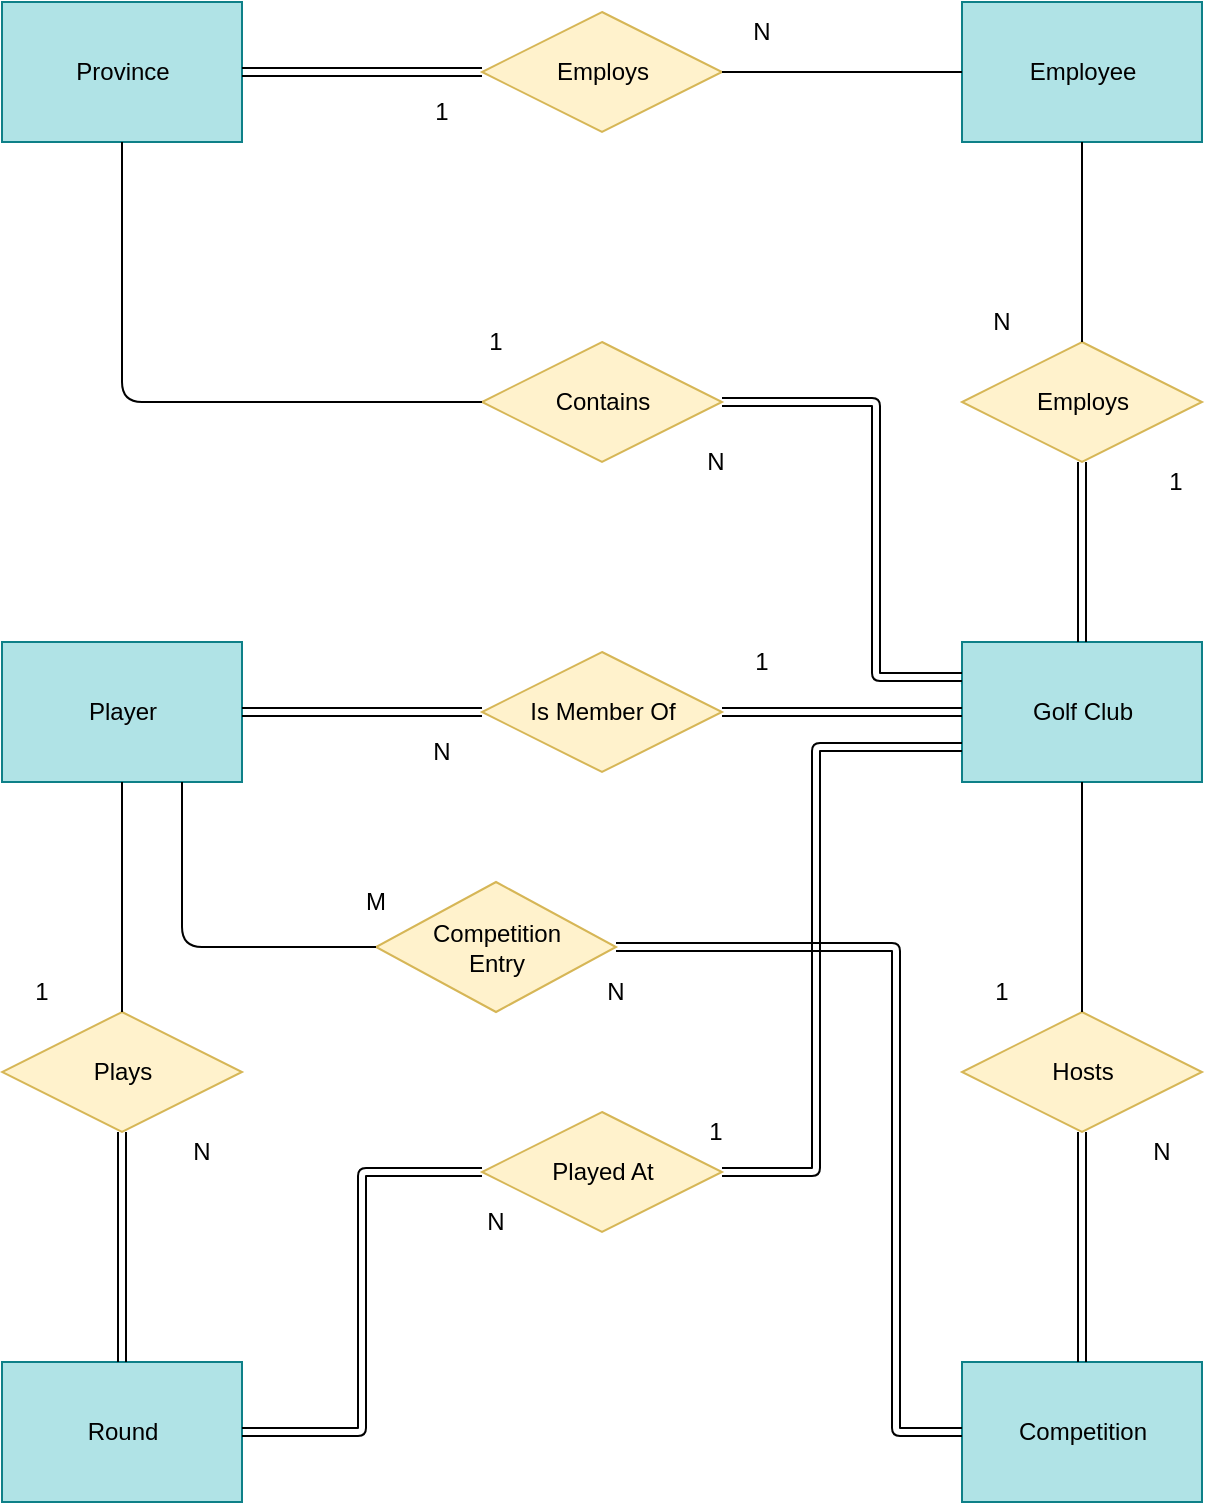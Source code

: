<mxfile version="14.0.0" type="device" pages="4"><diagram name="Entity Relationships" id="efa7a0a1-bf9b-a30e-e6df-94a7791c09e9"><mxGraphModel dx="1426" dy="826" grid="1" gridSize="10" guides="1" tooltips="1" connect="1" arrows="1" fold="1" page="1" pageScale="1" pageWidth="826" pageHeight="1169" background="#ffffff" math="0" shadow="0"><root><mxCell id="0"/><mxCell id="1" parent="0"/><mxCell id="aJ1NaECFZjohbZhjhpwU-114" value="Province" style="html=1;dashed=0;whitespace=wrap;fillColor=#b0e3e6;strokeColor=#0e8088;" parent="1" vertex="1"><mxGeometry x="113" y="90" width="120" height="70" as="geometry"/></mxCell><mxCell id="aJ1NaECFZjohbZhjhpwU-115" value="Competition" style="html=1;dashed=0;whitespace=wrap;fillColor=#b0e3e6;strokeColor=#0e8088;" parent="1" vertex="1"><mxGeometry x="593" y="770" width="120" height="70" as="geometry"/></mxCell><mxCell id="aJ1NaECFZjohbZhjhpwU-116" value="Round" style="html=1;dashed=0;whitespace=wrap;fillColor=#b0e3e6;strokeColor=#0e8088;" parent="1" vertex="1"><mxGeometry x="113" y="770" width="120" height="70" as="geometry"/></mxCell><mxCell id="aJ1NaECFZjohbZhjhpwU-117" value="Golf Club" style="html=1;dashed=0;whitespace=wrap;fillColor=#b0e3e6;strokeColor=#0e8088;" parent="1" vertex="1"><mxGeometry x="593" y="410" width="120" height="70" as="geometry"/></mxCell><mxCell id="aJ1NaECFZjohbZhjhpwU-118" value="Player" style="html=1;dashed=0;whitespace=wrap;fillColor=#b0e3e6;strokeColor=#0e8088;" parent="1" vertex="1"><mxGeometry x="113" y="410" width="120" height="70" as="geometry"/></mxCell><mxCell id="aJ1NaECFZjohbZhjhpwU-119" value="Employee" style="html=1;dashed=0;whitespace=wrap;fillColor=#b0e3e6;strokeColor=#0e8088;" parent="1" vertex="1"><mxGeometry x="593" y="90" width="120" height="70" as="geometry"/></mxCell><mxCell id="aJ1NaECFZjohbZhjhpwU-129" value="Plays" style="shape=rhombus;html=1;dashed=0;whitespace=wrap;perimeter=rhombusPerimeter;fillColor=#fff2cc;strokeColor=#d6b656;" parent="1" vertex="1"><mxGeometry x="113" y="595" width="120" height="60" as="geometry"/></mxCell><mxCell id="aJ1NaECFZjohbZhjhpwU-130" value="Employs" style="shape=rhombus;html=1;dashed=0;whitespace=wrap;perimeter=rhombusPerimeter;fillColor=#fff2cc;strokeColor=#d6b656;" parent="1" vertex="1"><mxGeometry x="353" y="95" width="120" height="60" as="geometry"/></mxCell><mxCell id="aJ1NaECFZjohbZhjhpwU-131" value="Employs" style="shape=rhombus;html=1;dashed=0;whitespace=wrap;perimeter=rhombusPerimeter;fillColor=#fff2cc;strokeColor=#d6b656;" parent="1" vertex="1"><mxGeometry x="593" y="260" width="120" height="60" as="geometry"/></mxCell><mxCell id="aJ1NaECFZjohbZhjhpwU-132" value="Contains" style="shape=rhombus;html=1;dashed=0;whitespace=wrap;perimeter=rhombusPerimeter;fillColor=#fff2cc;strokeColor=#d6b656;" parent="1" vertex="1"><mxGeometry x="353" y="260" width="120" height="60" as="geometry"/></mxCell><mxCell id="aJ1NaECFZjohbZhjhpwU-133" value="Is Member Of" style="shape=rhombus;html=1;dashed=0;whitespace=wrap;perimeter=rhombusPerimeter;fillColor=#fff2cc;strokeColor=#d6b656;" parent="1" vertex="1"><mxGeometry x="353" y="415" width="120" height="60" as="geometry"/></mxCell><mxCell id="aJ1NaECFZjohbZhjhpwU-134" value="Hosts" style="shape=rhombus;html=1;dashed=0;whitespace=wrap;perimeter=rhombusPerimeter;fillColor=#fff2cc;strokeColor=#d6b656;" parent="1" vertex="1"><mxGeometry x="593" y="595" width="120" height="60" as="geometry"/></mxCell><mxCell id="aJ1NaECFZjohbZhjhpwU-135" value="Played At" style="shape=rhombus;html=1;dashed=0;whitespace=wrap;perimeter=rhombusPerimeter;fillColor=#fff2cc;strokeColor=#d6b656;" parent="1" vertex="1"><mxGeometry x="353" y="645" width="120" height="60" as="geometry"/></mxCell><mxCell id="aJ1NaECFZjohbZhjhpwU-136" value="Competition&lt;br&gt;Entry" style="shape=rhombus;html=1;dashed=0;whitespace=wrap;perimeter=rhombusPerimeter;fillColor=#fff2cc;strokeColor=#d6b656;" parent="1" vertex="1"><mxGeometry x="300" y="530" width="120" height="65" as="geometry"/></mxCell><mxCell id="aJ1NaECFZjohbZhjhpwU-139" value="" style="endArrow=none;html=1;strokeWidth=1;entryX=0;entryY=0.5;entryDx=0;entryDy=0;exitX=1;exitY=0.5;exitDx=0;exitDy=0;shape=link;" parent="1" source="aJ1NaECFZjohbZhjhpwU-114" target="aJ1NaECFZjohbZhjhpwU-130" edge="1"><mxGeometry width="50" height="50" relative="1" as="geometry"><mxPoint x="513" y="470" as="sourcePoint"/><mxPoint x="563" y="420" as="targetPoint"/></mxGeometry></mxCell><mxCell id="aJ1NaECFZjohbZhjhpwU-140" value="" style="endArrow=none;html=1;strokeWidth=1;entryX=0;entryY=0.5;entryDx=0;entryDy=0;exitX=1;exitY=0.5;exitDx=0;exitDy=0;shape=link;" parent="1" source="aJ1NaECFZjohbZhjhpwU-133" target="aJ1NaECFZjohbZhjhpwU-117" edge="1"><mxGeometry width="50" height="50" relative="1" as="geometry"><mxPoint x="513" y="470" as="sourcePoint"/><mxPoint x="563" y="420" as="targetPoint"/></mxGeometry></mxCell><mxCell id="aJ1NaECFZjohbZhjhpwU-141" value="" style="endArrow=none;html=1;strokeWidth=1;entryX=0;entryY=0.5;entryDx=0;entryDy=0;exitX=1;exitY=0.5;exitDx=0;exitDy=0;shape=link;" parent="1" source="aJ1NaECFZjohbZhjhpwU-118" target="aJ1NaECFZjohbZhjhpwU-133" edge="1"><mxGeometry width="50" height="50" relative="1" as="geometry"><mxPoint x="483" y="455" as="sourcePoint"/><mxPoint x="603" y="455" as="targetPoint"/></mxGeometry></mxCell><mxCell id="aJ1NaECFZjohbZhjhpwU-142" value="" style="endArrow=none;html=1;strokeWidth=1;entryX=0;entryY=0.25;entryDx=0;entryDy=0;exitX=1;exitY=0.5;exitDx=0;exitDy=0;edgeStyle=orthogonalEdgeStyle;shape=link;" parent="1" source="aJ1NaECFZjohbZhjhpwU-132" target="aJ1NaECFZjohbZhjhpwU-117" edge="1"><mxGeometry width="50" height="50" relative="1" as="geometry"><mxPoint x="513" y="470" as="sourcePoint"/><mxPoint x="563" y="420" as="targetPoint"/><Array as="points"><mxPoint x="550" y="290"/><mxPoint x="550" y="428"/></Array></mxGeometry></mxCell><mxCell id="aJ1NaECFZjohbZhjhpwU-143" value="" style="endArrow=none;html=1;strokeWidth=1;entryX=0;entryY=0.5;entryDx=0;entryDy=0;exitX=0.5;exitY=1;exitDx=0;exitDy=0;edgeStyle=orthogonalEdgeStyle;" parent="1" source="aJ1NaECFZjohbZhjhpwU-114" target="aJ1NaECFZjohbZhjhpwU-132" edge="1"><mxGeometry width="50" height="50" relative="1" as="geometry"><mxPoint x="513" y="470" as="sourcePoint"/><mxPoint x="563" y="420" as="targetPoint"/></mxGeometry></mxCell><mxCell id="aJ1NaECFZjohbZhjhpwU-144" value="" style="endArrow=none;html=1;strokeWidth=1;entryX=0;entryY=0.5;entryDx=0;entryDy=0;exitX=1;exitY=0.5;exitDx=0;exitDy=0;" parent="1" source="aJ1NaECFZjohbZhjhpwU-130" target="aJ1NaECFZjohbZhjhpwU-119" edge="1"><mxGeometry width="50" height="50" relative="1" as="geometry"><mxPoint x="513" y="470" as="sourcePoint"/><mxPoint x="563" y="420" as="targetPoint"/></mxGeometry></mxCell><mxCell id="aJ1NaECFZjohbZhjhpwU-145" value="" style="endArrow=none;html=1;strokeWidth=1;entryX=0.5;entryY=1;entryDx=0;entryDy=0;exitX=0.5;exitY=0;exitDx=0;exitDy=0;" parent="1" source="aJ1NaECFZjohbZhjhpwU-131" target="aJ1NaECFZjohbZhjhpwU-119" edge="1"><mxGeometry width="50" height="50" relative="1" as="geometry"><mxPoint x="513" y="470" as="sourcePoint"/><mxPoint x="563" y="420" as="targetPoint"/></mxGeometry></mxCell><mxCell id="aJ1NaECFZjohbZhjhpwU-146" value="" style="endArrow=none;html=1;strokeWidth=1;entryX=0.5;entryY=1;entryDx=0;entryDy=0;exitX=0.5;exitY=0;exitDx=0;exitDy=0;shape=link;" parent="1" source="aJ1NaECFZjohbZhjhpwU-117" target="aJ1NaECFZjohbZhjhpwU-131" edge="1"><mxGeometry width="50" height="50" relative="1" as="geometry"><mxPoint x="513" y="470" as="sourcePoint"/><mxPoint x="563" y="420" as="targetPoint"/></mxGeometry></mxCell><mxCell id="aJ1NaECFZjohbZhjhpwU-147" value="" style="endArrow=none;html=1;strokeWidth=1;exitX=0.5;exitY=0;exitDx=0;exitDy=0;entryX=0.5;entryY=1;entryDx=0;entryDy=0;shape=link;" parent="1" source="aJ1NaECFZjohbZhjhpwU-115" target="aJ1NaECFZjohbZhjhpwU-134" edge="1"><mxGeometry width="50" height="50" relative="1" as="geometry"><mxPoint x="513" y="470" as="sourcePoint"/><mxPoint x="563" y="420" as="targetPoint"/></mxGeometry></mxCell><mxCell id="aJ1NaECFZjohbZhjhpwU-148" value="" style="endArrow=none;html=1;strokeWidth=1;exitX=0.5;exitY=0;exitDx=0;exitDy=0;entryX=0.5;entryY=1;entryDx=0;entryDy=0;" parent="1" source="aJ1NaECFZjohbZhjhpwU-134" target="aJ1NaECFZjohbZhjhpwU-117" edge="1"><mxGeometry width="50" height="50" relative="1" as="geometry"><mxPoint x="513" y="470" as="sourcePoint"/><mxPoint x="563" y="420" as="targetPoint"/></mxGeometry></mxCell><mxCell id="aJ1NaECFZjohbZhjhpwU-149" value="" style="endArrow=none;html=1;strokeWidth=1;exitX=0.5;exitY=0;exitDx=0;exitDy=0;entryX=0.5;entryY=1;entryDx=0;entryDy=0;" parent="1" source="aJ1NaECFZjohbZhjhpwU-129" target="aJ1NaECFZjohbZhjhpwU-118" edge="1"><mxGeometry width="50" height="50" relative="1" as="geometry"><mxPoint x="663" y="780" as="sourcePoint"/><mxPoint x="663" y="665" as="targetPoint"/></mxGeometry></mxCell><mxCell id="aJ1NaECFZjohbZhjhpwU-151" value="" style="endArrow=none;html=1;strokeWidth=1;entryX=0;entryY=0.5;entryDx=0;entryDy=0;exitX=0.75;exitY=1;exitDx=0;exitDy=0;edgeStyle=orthogonalEdgeStyle;" parent="1" source="aJ1NaECFZjohbZhjhpwU-118" target="aJ1NaECFZjohbZhjhpwU-136" edge="1"><mxGeometry width="50" height="50" relative="1" as="geometry"><mxPoint x="243" y="170" as="sourcePoint"/><mxPoint x="363" y="300" as="targetPoint"/><Array as="points"><mxPoint x="203" y="563"/></Array></mxGeometry></mxCell><mxCell id="aJ1NaECFZjohbZhjhpwU-153" value="" style="endArrow=none;html=1;strokeWidth=1;exitX=1;exitY=0.5;exitDx=0;exitDy=0;entryX=0;entryY=0.5;entryDx=0;entryDy=0;edgeStyle=orthogonalEdgeStyle;shape=link;" parent="1" source="aJ1NaECFZjohbZhjhpwU-116" target="aJ1NaECFZjohbZhjhpwU-135" edge="1"><mxGeometry width="50" height="50" relative="1" as="geometry"><mxPoint x="183" y="780" as="sourcePoint"/><mxPoint x="183" y="665" as="targetPoint"/></mxGeometry></mxCell><mxCell id="aJ1NaECFZjohbZhjhpwU-154" value="" style="endArrow=none;html=1;strokeWidth=1;exitX=1;exitY=0.5;exitDx=0;exitDy=0;entryX=0;entryY=0.75;entryDx=0;entryDy=0;edgeStyle=orthogonalEdgeStyle;shape=link;" parent="1" source="aJ1NaECFZjohbZhjhpwU-135" target="aJ1NaECFZjohbZhjhpwU-117" edge="1"><mxGeometry width="50" height="50" relative="1" as="geometry"><mxPoint x="193" y="790" as="sourcePoint"/><mxPoint x="193" y="675" as="targetPoint"/><Array as="points"><mxPoint x="520" y="675"/><mxPoint x="520" y="463"/></Array></mxGeometry></mxCell><mxCell id="WpewdBB0SZCiJzVTN840-2" value="N" style="text;html=1;strokeColor=none;fillColor=none;align=center;verticalAlign=middle;whiteSpace=wrap;rounded=0;" parent="1" vertex="1"><mxGeometry x="473" y="95" width="40" height="20" as="geometry"/></mxCell><mxCell id="WpewdBB0SZCiJzVTN840-4" value="N" style="text;html=1;strokeColor=none;fillColor=none;align=center;verticalAlign=middle;whiteSpace=wrap;rounded=0;" parent="1" vertex="1"><mxGeometry x="450" y="310" width="40" height="20" as="geometry"/></mxCell><mxCell id="WpewdBB0SZCiJzVTN840-5" value="N" style="text;html=1;strokeColor=none;fillColor=none;align=center;verticalAlign=middle;whiteSpace=wrap;rounded=0;" parent="1" vertex="1"><mxGeometry x="593" y="240" width="40" height="20" as="geometry"/></mxCell><mxCell id="WpewdBB0SZCiJzVTN840-6" value="N" style="text;html=1;strokeColor=none;fillColor=none;align=center;verticalAlign=middle;whiteSpace=wrap;rounded=0;" parent="1" vertex="1"><mxGeometry x="313" y="455" width="40" height="20" as="geometry"/></mxCell><mxCell id="WpewdBB0SZCiJzVTN840-7" value="N" style="text;html=1;strokeColor=none;fillColor=none;align=center;verticalAlign=middle;whiteSpace=wrap;rounded=0;" parent="1" vertex="1"><mxGeometry x="193" y="655" width="40" height="20" as="geometry"/></mxCell><mxCell id="WpewdBB0SZCiJzVTN840-8" value="N" style="text;html=1;strokeColor=none;fillColor=none;align=center;verticalAlign=middle;whiteSpace=wrap;rounded=0;" parent="1" vertex="1"><mxGeometry x="673" y="655" width="40" height="20" as="geometry"/></mxCell><mxCell id="WpewdBB0SZCiJzVTN840-9" value="N" style="text;html=1;strokeColor=none;fillColor=none;align=center;verticalAlign=middle;whiteSpace=wrap;rounded=0;" parent="1" vertex="1"><mxGeometry x="340" y="690" width="40" height="20" as="geometry"/></mxCell><mxCell id="WpewdBB0SZCiJzVTN840-10" value="N" style="text;html=1;strokeColor=none;fillColor=none;align=center;verticalAlign=middle;whiteSpace=wrap;rounded=0;" parent="1" vertex="1"><mxGeometry x="400" y="575" width="40" height="20" as="geometry"/></mxCell><mxCell id="WpewdBB0SZCiJzVTN840-11" value="M" style="text;html=1;strokeColor=none;fillColor=none;align=center;verticalAlign=middle;whiteSpace=wrap;rounded=0;" parent="1" vertex="1"><mxGeometry x="280" y="530" width="40" height="20" as="geometry"/></mxCell><mxCell id="WpewdBB0SZCiJzVTN840-12" value="1" style="text;html=1;strokeColor=none;fillColor=none;align=center;verticalAlign=middle;whiteSpace=wrap;rounded=0;" parent="1" vertex="1"><mxGeometry x="450" y="645" width="40" height="20" as="geometry"/></mxCell><mxCell id="WpewdBB0SZCiJzVTN840-13" value="1" style="text;html=1;strokeColor=none;fillColor=none;align=center;verticalAlign=middle;whiteSpace=wrap;rounded=0;" parent="1" vertex="1"><mxGeometry x="593" y="575" width="40" height="20" as="geometry"/></mxCell><mxCell id="WpewdBB0SZCiJzVTN840-14" value="1" style="text;html=1;strokeColor=none;fillColor=none;align=center;verticalAlign=middle;whiteSpace=wrap;rounded=0;" parent="1" vertex="1"><mxGeometry x="113" y="575" width="40" height="20" as="geometry"/></mxCell><mxCell id="WpewdBB0SZCiJzVTN840-15" value="1" style="text;html=1;strokeColor=none;fillColor=none;align=center;verticalAlign=middle;whiteSpace=wrap;rounded=0;" parent="1" vertex="1"><mxGeometry x="473" y="410" width="40" height="20" as="geometry"/></mxCell><mxCell id="WpewdBB0SZCiJzVTN840-16" value="1" style="text;html=1;strokeColor=none;fillColor=none;align=center;verticalAlign=middle;whiteSpace=wrap;rounded=0;" parent="1" vertex="1"><mxGeometry x="340" y="250" width="40" height="20" as="geometry"/></mxCell><mxCell id="WpewdBB0SZCiJzVTN840-17" value="1" style="text;html=1;strokeColor=none;fillColor=none;align=center;verticalAlign=middle;whiteSpace=wrap;rounded=0;" parent="1" vertex="1"><mxGeometry x="680" y="320" width="40" height="20" as="geometry"/></mxCell><mxCell id="WpewdBB0SZCiJzVTN840-18" value="1" style="text;html=1;strokeColor=none;fillColor=none;align=center;verticalAlign=middle;whiteSpace=wrap;rounded=0;" parent="1" vertex="1"><mxGeometry x="313" y="135" width="40" height="20" as="geometry"/></mxCell><mxCell id="GudYPZHk6lKp38wkkl1_-2" value="" style="endArrow=none;html=1;shadow=0;strokeWidth=1;exitX=1;exitY=0.5;exitDx=0;exitDy=0;entryX=0;entryY=0.5;entryDx=0;entryDy=0;edgeStyle=orthogonalEdgeStyle;shape=link;" parent="1" source="aJ1NaECFZjohbZhjhpwU-136" target="aJ1NaECFZjohbZhjhpwU-115" edge="1"><mxGeometry width="50" height="50" relative="1" as="geometry"><mxPoint x="520" y="470" as="sourcePoint"/><mxPoint x="570" y="420" as="targetPoint"/><Array as="points"><mxPoint x="560" y="563"/><mxPoint x="560" y="805"/></Array></mxGeometry></mxCell><mxCell id="6eogDKPF0xirovF5-Piy-1" value="" style="shape=link;html=1;exitX=0.5;exitY=1;exitDx=0;exitDy=0;entryX=0.5;entryY=0;entryDx=0;entryDy=0;edgeStyle=orthogonalEdgeStyle;" parent="1" source="aJ1NaECFZjohbZhjhpwU-129" target="aJ1NaECFZjohbZhjhpwU-116" edge="1"><mxGeometry width="100" relative="1" as="geometry"><mxPoint x="450" y="460" as="sourcePoint"/><mxPoint x="550" y="460" as="targetPoint"/></mxGeometry></mxCell></root></mxGraphModel></diagram><diagram id="97TJKHPS1Aj57v9AISDd" name="Entities w Attributes"><mxGraphModel dx="1426" dy="826" grid="1" gridSize="10" guides="1" tooltips="1" connect="1" arrows="1" fold="1" page="1" pageScale="1" pageWidth="827" pageHeight="1169" math="0" shadow="0"><root><mxCell id="lSd_JHpgcuYh-PBh5swf-0"/><mxCell id="lSd_JHpgcuYh-PBh5swf-1" parent="lSd_JHpgcuYh-PBh5swf-0"/><mxCell id="FMDaLHwnIq5Q-_dkJQ2v-0" value="Province" style="html=1;dashed=0;whitespace=wrap;fillColor=#b0e3e6;strokeColor=#0e8088;" vertex="1" parent="lSd_JHpgcuYh-PBh5swf-1"><mxGeometry x="113" y="90" width="120" height="70" as="geometry"/></mxCell><mxCell id="FMDaLHwnIq5Q-_dkJQ2v-1" value="Competition" style="html=1;dashed=0;whitespace=wrap;fillColor=#b0e3e6;strokeColor=#0e8088;" vertex="1" parent="lSd_JHpgcuYh-PBh5swf-1"><mxGeometry x="593" y="770" width="120" height="70" as="geometry"/></mxCell><mxCell id="FMDaLHwnIq5Q-_dkJQ2v-2" value="Round" style="html=1;dashed=0;whitespace=wrap;fillColor=#b0e3e6;strokeColor=#0e8088;" vertex="1" parent="lSd_JHpgcuYh-PBh5swf-1"><mxGeometry x="113" y="770" width="120" height="70" as="geometry"/></mxCell><mxCell id="FMDaLHwnIq5Q-_dkJQ2v-3" value="Golf Club" style="html=1;dashed=0;whitespace=wrap;fillColor=#b0e3e6;strokeColor=#0e8088;" vertex="1" parent="lSd_JHpgcuYh-PBh5swf-1"><mxGeometry x="593" y="410" width="120" height="70" as="geometry"/></mxCell><mxCell id="FMDaLHwnIq5Q-_dkJQ2v-4" value="Player" style="html=1;dashed=0;whitespace=wrap;fillColor=#b0e3e6;strokeColor=#0e8088;" vertex="1" parent="lSd_JHpgcuYh-PBh5swf-1"><mxGeometry x="113" y="410" width="120" height="70" as="geometry"/></mxCell><mxCell id="FMDaLHwnIq5Q-_dkJQ2v-5" value="Employee" style="html=1;dashed=0;whitespace=wrap;fillColor=#b0e3e6;strokeColor=#0e8088;" vertex="1" parent="lSd_JHpgcuYh-PBh5swf-1"><mxGeometry x="593" y="90" width="120" height="70" as="geometry"/></mxCell></root></mxGraphModel></diagram><diagram id="tAl5-dcE2RO-F9jTr4et" name="Relational Schema"><mxGraphModel dx="1426" dy="826" grid="1" gridSize="10" guides="1" tooltips="1" connect="1" arrows="1" fold="1" page="1" pageScale="1" pageWidth="827" pageHeight="1169" math="0" shadow="0"><root><mxCell id="bvkUNRSlNTNUBlz4mh1Y-0"/><mxCell id="bvkUNRSlNTNUBlz4mh1Y-1" parent="bvkUNRSlNTNUBlz4mh1Y-0"/><mxCell id="2SIiFBb04aL1RJ1mi6Hf-44" value="Competition Entry" style="swimlane;fontStyle=0;childLayout=stackLayout;horizontal=1;startSize=26;horizontalStack=0;resizeParent=1;resizeParentMax=0;resizeLast=0;collapsible=1;marginBottom=0;align=center;fontSize=14;rounded=0;sketch=0;strokeColor=#006658;fillColor=#21C0A5;" parent="bvkUNRSlNTNUBlz4mh1Y-1" vertex="1"><mxGeometry x="530" y="80" width="180" height="112" as="geometry"/></mxCell><mxCell id="2SIiFBb04aL1RJ1mi6Hf-45" value="Player_ID" style="text;strokeColor=none;fillColor=none;spacingLeft=4;spacingRight=4;overflow=hidden;rotatable=0;points=[[0,0.5],[1,0.5]];portConstraint=eastwest;fontSize=12;fontStyle=1" parent="2SIiFBb04aL1RJ1mi6Hf-44" vertex="1"><mxGeometry y="26" width="180" height="30" as="geometry"/></mxCell><mxCell id="2SIiFBb04aL1RJ1mi6Hf-46" value="Competition_ID" style="text;strokeColor=none;fillColor=none;spacingLeft=4;spacingRight=4;overflow=hidden;rotatable=0;points=[[0,0.5],[1,0.5]];portConstraint=eastwest;fontSize=12;fontStyle=1" parent="2SIiFBb04aL1RJ1mi6Hf-44" vertex="1"><mxGeometry y="56" width="180" height="30" as="geometry"/></mxCell><mxCell id="sR-Uwbj_A5wX719r1Qq3-2" value="Timestamp" style="text;strokeColor=none;fillColor=none;align=left;verticalAlign=top;spacingLeft=4;spacingRight=4;overflow=hidden;rotatable=0;points=[[0,0.5],[1,0.5]];portConstraint=eastwest;" vertex="1" parent="2SIiFBb04aL1RJ1mi6Hf-44"><mxGeometry y="86" width="180" height="26" as="geometry"/></mxCell><mxCell id="8sVVd010D_qbz9oOR5DT-0" value="Player" style="swimlane;fontStyle=0;childLayout=stackLayout;horizontal=1;startSize=26;horizontalStack=0;resizeParent=1;resizeParentMax=0;resizeLast=0;collapsible=1;marginBottom=0;align=center;fontSize=14;rounded=0;sketch=0;strokeColor=#006658;fillColor=#21C0A5;" parent="bvkUNRSlNTNUBlz4mh1Y-1" vertex="1"><mxGeometry x="100" y="80" width="180" height="236" as="geometry"/></mxCell><mxCell id="8sVVd010D_qbz9oOR5DT-1" value="Player_ID" style="text;strokeColor=none;fillColor=none;spacingLeft=4;spacingRight=4;overflow=hidden;rotatable=0;points=[[0,0.5],[1,0.5]];portConstraint=eastwest;fontSize=12;fontStyle=5" parent="8sVVd010D_qbz9oOR5DT-0" vertex="1"><mxGeometry y="26" width="180" height="30" as="geometry"/></mxCell><mxCell id="8sVVd010D_qbz9oOR5DT-2" value="First_Name" style="text;strokeColor=none;fillColor=none;spacingLeft=4;spacingRight=4;overflow=hidden;rotatable=0;points=[[0,0.5],[1,0.5]];portConstraint=eastwest;fontSize=12;" parent="8sVVd010D_qbz9oOR5DT-0" vertex="1"><mxGeometry y="56" width="180" height="30" as="geometry"/></mxCell><mxCell id="8sVVd010D_qbz9oOR5DT-3" value="Last_Name" style="text;strokeColor=none;fillColor=none;spacingLeft=4;spacingRight=4;overflow=hidden;rotatable=0;points=[[0,0.5],[1,0.5]];portConstraint=eastwest;fontSize=12;" parent="8sVVd010D_qbz9oOR5DT-0" vertex="1"><mxGeometry y="86" width="180" height="30" as="geometry"/></mxCell><mxCell id="8sVVd010D_qbz9oOR5DT-9" value="DOB" style="text;strokeColor=none;fillColor=none;spacingLeft=4;spacingRight=4;overflow=hidden;rotatable=0;points=[[0,0.5],[1,0.5]];portConstraint=eastwest;fontSize=12;rounded=0;sketch=0;" parent="8sVVd010D_qbz9oOR5DT-0" vertex="1"><mxGeometry y="116" width="180" height="30" as="geometry"/></mxCell><mxCell id="8sVVd010D_qbz9oOR5DT-10" value="OWGR" style="text;strokeColor=none;fillColor=none;spacingLeft=4;spacingRight=4;overflow=hidden;rotatable=0;points=[[0,0.5],[1,0.5]];portConstraint=eastwest;fontSize=12;rounded=0;sketch=0;" parent="8sVVd010D_qbz9oOR5DT-0" vertex="1"><mxGeometry y="146" width="180" height="30" as="geometry"/></mxCell><mxCell id="8sVVd010D_qbz9oOR5DT-11" value="Handicap" style="text;strokeColor=none;fillColor=none;spacingLeft=4;spacingRight=4;overflow=hidden;rotatable=0;points=[[0,0.5],[1,0.5]];portConstraint=eastwest;fontSize=12;rounded=0;sketch=0;fontStyle=0" parent="8sVVd010D_qbz9oOR5DT-0" vertex="1"><mxGeometry y="176" width="180" height="30" as="geometry"/></mxCell><mxCell id="8sVVd010D_qbz9oOR5DT-8" value="Club_ID" style="text;strokeColor=none;fillColor=none;spacingLeft=4;spacingRight=4;overflow=hidden;rotatable=0;points=[[0,0.5],[1,0.5]];portConstraint=eastwest;fontSize=12;rounded=0;sketch=0;fontStyle=1" parent="8sVVd010D_qbz9oOR5DT-0" vertex="1"><mxGeometry y="206" width="180" height="30" as="geometry"/></mxCell><mxCell id="8sVVd010D_qbz9oOR5DT-12" value="Competition" style="swimlane;fontStyle=0;childLayout=stackLayout;horizontal=1;startSize=26;horizontalStack=0;resizeParent=1;resizeParentMax=0;resizeLast=0;collapsible=1;marginBottom=0;align=center;fontSize=14;rounded=0;sketch=0;strokeColor=#006658;fillColor=#21C0A5;" parent="bvkUNRSlNTNUBlz4mh1Y-1" vertex="1"><mxGeometry x="530" y="240" width="180" height="146" as="geometry"/></mxCell><mxCell id="8sVVd010D_qbz9oOR5DT-13" value="Competition_ID" style="text;strokeColor=none;fillColor=none;spacingLeft=4;spacingRight=4;overflow=hidden;rotatable=0;points=[[0,0.5],[1,0.5]];portConstraint=eastwest;fontSize=12;fontStyle=5" parent="8sVVd010D_qbz9oOR5DT-12" vertex="1"><mxGeometry y="26" width="180" height="30" as="geometry"/></mxCell><mxCell id="8sVVd010D_qbz9oOR5DT-14" value="Name" style="text;strokeColor=none;fillColor=none;spacingLeft=4;spacingRight=4;overflow=hidden;rotatable=0;points=[[0,0.5],[1,0.5]];portConstraint=eastwest;fontSize=12;" parent="8sVVd010D_qbz9oOR5DT-12" vertex="1"><mxGeometry y="56" width="180" height="30" as="geometry"/></mxCell><mxCell id="8sVVd010D_qbz9oOR5DT-16" value="Date" style="text;strokeColor=none;fillColor=none;spacingLeft=4;spacingRight=4;overflow=hidden;rotatable=0;points=[[0,0.5],[1,0.5]];portConstraint=eastwest;fontSize=12;rounded=0;sketch=0;" parent="8sVVd010D_qbz9oOR5DT-12" vertex="1"><mxGeometry y="86" width="180" height="30" as="geometry"/></mxCell><mxCell id="8sVVd010D_qbz9oOR5DT-15" value="Club_ID" style="text;strokeColor=none;fillColor=none;spacingLeft=4;spacingRight=4;overflow=hidden;rotatable=0;points=[[0,0.5],[1,0.5]];portConstraint=eastwest;fontSize=12;labelBackgroundColor=#ffffff;fontStyle=1" parent="8sVVd010D_qbz9oOR5DT-12" vertex="1"><mxGeometry y="116" width="180" height="30" as="geometry"/></mxCell><mxCell id="8sVVd010D_qbz9oOR5DT-17" value="Golf_Club" style="swimlane;fontStyle=0;childLayout=stackLayout;horizontal=1;startSize=26;horizontalStack=0;resizeParent=1;resizeParentMax=0;resizeLast=0;collapsible=1;marginBottom=0;align=center;fontSize=14;rounded=0;sketch=0;strokeColor=#006658;fillColor=#21C0A5;" parent="bvkUNRSlNTNUBlz4mh1Y-1" vertex="1"><mxGeometry x="530" y="440" width="180" height="176" as="geometry"/></mxCell><mxCell id="8sVVd010D_qbz9oOR5DT-18" value="Club_ID" style="text;strokeColor=none;fillColor=none;spacingLeft=4;spacingRight=4;overflow=hidden;rotatable=0;points=[[0,0.5],[1,0.5]];portConstraint=eastwest;fontSize=12;fontStyle=5" parent="8sVVd010D_qbz9oOR5DT-17" vertex="1"><mxGeometry y="26" width="180" height="30" as="geometry"/></mxCell><mxCell id="8sVVd010D_qbz9oOR5DT-19" value="Name" style="text;strokeColor=none;fillColor=none;spacingLeft=4;spacingRight=4;overflow=hidden;rotatable=0;points=[[0,0.5],[1,0.5]];portConstraint=eastwest;fontSize=12;" parent="8sVVd010D_qbz9oOR5DT-17" vertex="1"><mxGeometry y="56" width="180" height="30" as="geometry"/></mxCell><mxCell id="8sVVd010D_qbz9oOR5DT-20" value="Address" style="text;strokeColor=none;fillColor=none;spacingLeft=4;spacingRight=4;overflow=hidden;rotatable=0;points=[[0,0.5],[1,0.5]];portConstraint=eastwest;fontSize=12;rounded=0;sketch=0;" parent="8sVVd010D_qbz9oOR5DT-17" vertex="1"><mxGeometry y="86" width="180" height="30" as="geometry"/></mxCell><mxCell id="8sVVd010D_qbz9oOR5DT-21" value="Phone Number" style="text;strokeColor=none;fillColor=none;spacingLeft=4;spacingRight=4;overflow=hidden;rotatable=0;points=[[0,0.5],[1,0.5]];portConstraint=eastwest;fontSize=12;" parent="8sVVd010D_qbz9oOR5DT-17" vertex="1"><mxGeometry y="116" width="180" height="30" as="geometry"/></mxCell><mxCell id="8sVVd010D_qbz9oOR5DT-22" value="Province_ID" style="text;strokeColor=none;fillColor=none;spacingLeft=4;spacingRight=4;overflow=hidden;rotatable=0;points=[[0,0.5],[1,0.5]];portConstraint=eastwest;fontSize=12;rounded=0;labelBackgroundColor=none;sketch=0;fontStyle=1" parent="8sVVd010D_qbz9oOR5DT-17" vertex="1"><mxGeometry y="146" width="180" height="30" as="geometry"/></mxCell><mxCell id="8sVVd010D_qbz9oOR5DT-23" value="Round" style="swimlane;fontStyle=0;childLayout=stackLayout;horizontal=1;startSize=26;horizontalStack=0;resizeParent=1;resizeParentMax=0;resizeLast=0;collapsible=1;marginBottom=0;align=center;fontSize=14;rounded=0;sketch=0;strokeColor=#006658;fillColor=#21C0A5;" parent="bvkUNRSlNTNUBlz4mh1Y-1" vertex="1"><mxGeometry x="100" y="400" width="180" height="206" as="geometry"/></mxCell><mxCell id="8sVVd010D_qbz9oOR5DT-24" value="Round_ID" style="text;strokeColor=none;fillColor=none;spacingLeft=4;spacingRight=4;overflow=hidden;rotatable=0;points=[[0,0.5],[1,0.5]];portConstraint=eastwest;fontSize=12;fontStyle=5" parent="8sVVd010D_qbz9oOR5DT-23" vertex="1"><mxGeometry y="26" width="180" height="30" as="geometry"/></mxCell><mxCell id="8sVVd010D_qbz9oOR5DT-27" value="Date" style="text;strokeColor=none;fillColor=none;spacingLeft=4;spacingRight=4;overflow=hidden;rotatable=0;points=[[0,0.5],[1,0.5]];portConstraint=eastwest;fontSize=12;" parent="8sVVd010D_qbz9oOR5DT-23" vertex="1"><mxGeometry y="56" width="180" height="30" as="geometry"/></mxCell><mxCell id="8sVVd010D_qbz9oOR5DT-25" value="Gross_Score" style="text;strokeColor=none;fillColor=none;spacingLeft=4;spacingRight=4;overflow=hidden;rotatable=0;points=[[0,0.5],[1,0.5]];portConstraint=eastwest;fontSize=12;" parent="8sVVd010D_qbz9oOR5DT-23" vertex="1"><mxGeometry y="86" width="180" height="30" as="geometry"/></mxCell><mxCell id="8sVVd010D_qbz9oOR5DT-26" value="Net_Score" style="text;strokeColor=none;fillColor=none;spacingLeft=4;spacingRight=4;overflow=hidden;rotatable=0;points=[[0,0.5],[1,0.5]];portConstraint=eastwest;fontSize=12;rounded=0;sketch=0;" parent="8sVVd010D_qbz9oOR5DT-23" vertex="1"><mxGeometry y="116" width="180" height="30" as="geometry"/></mxCell><mxCell id="8sVVd010D_qbz9oOR5DT-29" value="Player_ID" style="text;strokeColor=none;fillColor=none;spacingLeft=4;spacingRight=4;overflow=hidden;rotatable=0;points=[[0,0.5],[1,0.5]];portConstraint=eastwest;fontSize=12;rounded=0;labelBackgroundColor=none;sketch=0;fontStyle=1" parent="8sVVd010D_qbz9oOR5DT-23" vertex="1"><mxGeometry y="146" width="180" height="30" as="geometry"/></mxCell><mxCell id="8sVVd010D_qbz9oOR5DT-28" value="Club_ID" style="text;strokeColor=none;fillColor=none;spacingLeft=4;spacingRight=4;overflow=hidden;rotatable=0;points=[[0,0.5],[1,0.5]];portConstraint=eastwest;fontSize=12;rounded=0;labelBackgroundColor=none;sketch=0;fontStyle=1" parent="8sVVd010D_qbz9oOR5DT-23" vertex="1"><mxGeometry y="176" width="180" height="30" as="geometry"/></mxCell><mxCell id="8sVVd010D_qbz9oOR5DT-31" value="" style="endArrow=none;html=1;strokeColor=#006658;fillColor=#21C0A5;fontSize=14;fontColor=#000000;exitX=1;exitY=0.5;exitDx=0;exitDy=0;entryX=0;entryY=0.5;entryDx=0;entryDy=0;startArrow=block;startFill=1;edgeStyle=orthogonalEdgeStyle;" parent="bvkUNRSlNTNUBlz4mh1Y-1" source="8sVVd010D_qbz9oOR5DT-1" target="2SIiFBb04aL1RJ1mi6Hf-45" edge="1"><mxGeometry width="50" height="50" relative="1" as="geometry"><mxPoint x="300" y="400" as="sourcePoint"/><mxPoint x="350" y="350" as="targetPoint"/></mxGeometry></mxCell><mxCell id="8sVVd010D_qbz9oOR5DT-32" value="" style="endArrow=none;html=1;strokeColor=#006658;fillColor=#21C0A5;fontSize=14;fontColor=#000000;startArrow=block;startFill=1;edgeStyle=orthogonalEdgeStyle;" parent="bvkUNRSlNTNUBlz4mh1Y-1" edge="1"><mxGeometry width="50" height="50" relative="1" as="geometry"><mxPoint x="710" y="281" as="sourcePoint"/><mxPoint x="710" y="151" as="targetPoint"/><Array as="points"><mxPoint x="750" y="281"/><mxPoint x="750" y="151"/></Array></mxGeometry></mxCell><mxCell id="8sVVd010D_qbz9oOR5DT-34" value="" style="endArrow=none;html=1;strokeColor=#006658;fillColor=#21C0A5;fontSize=14;fontColor=#000000;exitX=0;exitY=0.5;exitDx=0;exitDy=0;entryX=0;entryY=0.5;entryDx=0;entryDy=0;startArrow=block;startFill=1;edgeStyle=orthogonalEdgeStyle;" parent="bvkUNRSlNTNUBlz4mh1Y-1" source="8sVVd010D_qbz9oOR5DT-1" target="8sVVd010D_qbz9oOR5DT-29" edge="1"><mxGeometry width="50" height="50" relative="1" as="geometry"><mxPoint x="290" y="131" as="sourcePoint"/><mxPoint x="540" y="131" as="targetPoint"/><Array as="points"><mxPoint x="60" y="121"/><mxPoint x="60" y="561"/></Array></mxGeometry></mxCell><mxCell id="8sVVd010D_qbz9oOR5DT-35" value="" style="endArrow=none;html=1;strokeColor=#006658;fillColor=#21C0A5;fontSize=14;fontColor=#000000;entryX=1;entryY=0.5;entryDx=0;entryDy=0;startArrow=block;startFill=1;edgeStyle=orthogonalEdgeStyle;exitX=0;exitY=0.5;exitDx=0;exitDy=0;" parent="bvkUNRSlNTNUBlz4mh1Y-1" source="8sVVd010D_qbz9oOR5DT-18" target="8sVVd010D_qbz9oOR5DT-28" edge="1"><mxGeometry width="50" height="50" relative="1" as="geometry"><mxPoint x="500" y="410" as="sourcePoint"/><mxPoint x="540" y="161" as="targetPoint"/><Array as="points"><mxPoint x="360" y="481"/><mxPoint x="360" y="591"/></Array></mxGeometry></mxCell><mxCell id="8sVVd010D_qbz9oOR5DT-36" value="" style="endArrow=none;html=1;strokeColor=#006658;fillColor=#21C0A5;fontSize=14;fontColor=#000000;exitX=1;exitY=0.5;exitDx=0;exitDy=0;entryX=1;entryY=0.5;entryDx=0;entryDy=0;startArrow=block;startFill=1;edgeStyle=orthogonalEdgeStyle;" parent="bvkUNRSlNTNUBlz4mh1Y-1" source="8sVVd010D_qbz9oOR5DT-18" target="8sVVd010D_qbz9oOR5DT-15" edge="1"><mxGeometry width="50" height="50" relative="1" as="geometry"><mxPoint x="540" y="291" as="sourcePoint"/><mxPoint x="540" y="161" as="targetPoint"/><Array as="points"><mxPoint x="750" y="481"/><mxPoint x="750" y="371"/></Array></mxGeometry></mxCell><mxCell id="8sVVd010D_qbz9oOR5DT-37" value="" style="endArrow=none;html=1;strokeColor=#006658;fillColor=#21C0A5;fontSize=14;fontColor=#000000;exitX=0;exitY=0.5;exitDx=0;exitDy=0;entryX=1;entryY=0.5;entryDx=0;entryDy=0;startArrow=block;startFill=1;edgeStyle=orthogonalEdgeStyle;" parent="bvkUNRSlNTNUBlz4mh1Y-1" source="8sVVd010D_qbz9oOR5DT-18" target="8sVVd010D_qbz9oOR5DT-8" edge="1"><mxGeometry width="50" height="50" relative="1" as="geometry"><mxPoint x="290" y="131" as="sourcePoint"/><mxPoint x="540" y="131" as="targetPoint"/><Array as="points"><mxPoint x="440" y="481"/><mxPoint x="440" y="301"/></Array></mxGeometry></mxCell><mxCell id="8sVVd010D_qbz9oOR5DT-38" value="Employee" style="swimlane;fontStyle=0;childLayout=stackLayout;horizontal=1;startSize=26;horizontalStack=0;resizeParent=1;resizeParentMax=0;resizeLast=0;collapsible=1;marginBottom=0;align=center;fontSize=14;rounded=0;sketch=0;strokeColor=#006658;fillColor=#21C0A5;" parent="bvkUNRSlNTNUBlz4mh1Y-1" vertex="1"><mxGeometry x="530" y="660" width="180" height="266" as="geometry"/></mxCell><mxCell id="8sVVd010D_qbz9oOR5DT-52" value="Employee_ID" style="text;strokeColor=none;fillColor=none;spacingLeft=4;spacingRight=4;overflow=hidden;rotatable=0;points=[[0,0.5],[1,0.5]];portConstraint=eastwest;fontSize=12;rounded=0;labelBackgroundColor=none;sketch=0;fontStyle=5" parent="8sVVd010D_qbz9oOR5DT-38" vertex="1"><mxGeometry y="26" width="180" height="30" as="geometry"/></mxCell><mxCell id="8sVVd010D_qbz9oOR5DT-40" value="First_Name" style="text;strokeColor=none;fillColor=none;spacingLeft=4;spacingRight=4;overflow=hidden;rotatable=0;points=[[0,0.5],[1,0.5]];portConstraint=eastwest;fontSize=12;" parent="8sVVd010D_qbz9oOR5DT-38" vertex="1"><mxGeometry y="56" width="180" height="30" as="geometry"/></mxCell><mxCell id="8sVVd010D_qbz9oOR5DT-41" value="Last_Name" style="text;strokeColor=none;fillColor=none;spacingLeft=4;spacingRight=4;overflow=hidden;rotatable=0;points=[[0,0.5],[1,0.5]];portConstraint=eastwest;fontSize=12;rounded=0;sketch=0;" parent="8sVVd010D_qbz9oOR5DT-38" vertex="1"><mxGeometry y="86" width="180" height="30" as="geometry"/></mxCell><mxCell id="8sVVd010D_qbz9oOR5DT-42" value="Role" style="text;strokeColor=none;fillColor=none;spacingLeft=4;spacingRight=4;overflow=hidden;rotatable=0;points=[[0,0.5],[1,0.5]];portConstraint=eastwest;fontSize=12;" parent="8sVVd010D_qbz9oOR5DT-38" vertex="1"><mxGeometry y="116" width="180" height="30" as="geometry"/></mxCell><mxCell id="8sVVd010D_qbz9oOR5DT-54" value="Salary" style="text;strokeColor=none;fillColor=none;spacingLeft=4;spacingRight=4;overflow=hidden;rotatable=0;points=[[0,0.5],[1,0.5]];portConstraint=eastwest;fontSize=12;rounded=0;labelBackgroundColor=none;sketch=0;" parent="8sVVd010D_qbz9oOR5DT-38" vertex="1"><mxGeometry y="146" width="180" height="30" as="geometry"/></mxCell><mxCell id="8sVVd010D_qbz9oOR5DT-53" value="DOB" style="text;strokeColor=none;fillColor=none;spacingLeft=4;spacingRight=4;overflow=hidden;rotatable=0;points=[[0,0.5],[1,0.5]];portConstraint=eastwest;fontSize=12;rounded=0;labelBackgroundColor=none;sketch=0;" parent="8sVVd010D_qbz9oOR5DT-38" vertex="1"><mxGeometry y="176" width="180" height="30" as="geometry"/></mxCell><mxCell id="8sVVd010D_qbz9oOR5DT-39" value="Club_ID" style="text;strokeColor=none;fillColor=none;spacingLeft=4;spacingRight=4;overflow=hidden;rotatable=0;points=[[0,0.5],[1,0.5]];portConstraint=eastwest;fontSize=12;fontStyle=1" parent="8sVVd010D_qbz9oOR5DT-38" vertex="1"><mxGeometry y="206" width="180" height="30" as="geometry"/></mxCell><mxCell id="8sVVd010D_qbz9oOR5DT-43" value="Province_ID" style="text;strokeColor=none;fillColor=none;spacingLeft=4;spacingRight=4;overflow=hidden;rotatable=0;points=[[0,0.5],[1,0.5]];portConstraint=eastwest;fontSize=12;rounded=0;labelBackgroundColor=none;sketch=0;fontStyle=1" parent="8sVVd010D_qbz9oOR5DT-38" vertex="1"><mxGeometry y="236" width="180" height="30" as="geometry"/></mxCell><mxCell id="8sVVd010D_qbz9oOR5DT-44" value="Province" style="swimlane;fontStyle=0;childLayout=stackLayout;horizontal=1;startSize=26;horizontalStack=0;resizeParent=1;resizeParentMax=0;resizeLast=0;collapsible=1;marginBottom=0;align=center;fontSize=14;rounded=0;sketch=0;strokeColor=#006658;fillColor=#21C0A5;" parent="bvkUNRSlNTNUBlz4mh1Y-1" vertex="1"><mxGeometry x="100" y="680" width="180" height="146" as="geometry"/></mxCell><mxCell id="8sVVd010D_qbz9oOR5DT-45" value="Province_ID" style="text;strokeColor=none;fillColor=none;spacingLeft=4;spacingRight=4;overflow=hidden;rotatable=0;points=[[0,0.5],[1,0.5]];portConstraint=eastwest;fontSize=12;fontStyle=5" parent="8sVVd010D_qbz9oOR5DT-44" vertex="1"><mxGeometry y="26" width="180" height="30" as="geometry"/></mxCell><mxCell id="8sVVd010D_qbz9oOR5DT-46" value="Name" style="text;strokeColor=none;fillColor=none;spacingLeft=4;spacingRight=4;overflow=hidden;rotatable=0;points=[[0,0.5],[1,0.5]];portConstraint=eastwest;fontSize=12;" parent="8sVVd010D_qbz9oOR5DT-44" vertex="1"><mxGeometry y="56" width="180" height="30" as="geometry"/></mxCell><mxCell id="8sVVd010D_qbz9oOR5DT-48" value="Phone Number" style="text;strokeColor=none;fillColor=none;spacingLeft=4;spacingRight=4;overflow=hidden;rotatable=0;points=[[0,0.5],[1,0.5]];portConstraint=eastwest;fontSize=12;" parent="8sVVd010D_qbz9oOR5DT-44" vertex="1"><mxGeometry y="86" width="180" height="30" as="geometry"/></mxCell><mxCell id="8sVVd010D_qbz9oOR5DT-47" value="Email" style="text;strokeColor=none;fillColor=none;spacingLeft=4;spacingRight=4;overflow=hidden;rotatable=0;points=[[0,0.5],[1,0.5]];portConstraint=eastwest;fontSize=12;rounded=0;sketch=0;" parent="8sVVd010D_qbz9oOR5DT-44" vertex="1"><mxGeometry y="116" width="180" height="30" as="geometry"/></mxCell><mxCell id="8sVVd010D_qbz9oOR5DT-50" value="" style="endArrow=none;html=1;strokeColor=#006658;fillColor=#21C0A5;fontSize=14;fontColor=#000000;exitX=1;exitY=0.5;exitDx=0;exitDy=0;entryX=0;entryY=0.5;entryDx=0;entryDy=0;startArrow=block;startFill=1;edgeStyle=orthogonalEdgeStyle;" parent="bvkUNRSlNTNUBlz4mh1Y-1" source="8sVVd010D_qbz9oOR5DT-45" target="8sVVd010D_qbz9oOR5DT-22" edge="1"><mxGeometry width="50" height="50" relative="1" as="geometry"><mxPoint x="290" y="131" as="sourcePoint"/><mxPoint x="540" y="131" as="targetPoint"/><Array as="points"><mxPoint x="440" y="721"/><mxPoint x="440" y="601"/></Array></mxGeometry></mxCell><mxCell id="8sVVd010D_qbz9oOR5DT-51" value="" style="endArrow=none;html=1;strokeColor=#006658;fillColor=#21C0A5;fontSize=14;fontColor=#000000;exitX=1;exitY=0.5;exitDx=0;exitDy=0;entryX=0;entryY=0.5;entryDx=0;entryDy=0;startArrow=block;startFill=1;edgeStyle=orthogonalEdgeStyle;" parent="bvkUNRSlNTNUBlz4mh1Y-1" source="8sVVd010D_qbz9oOR5DT-45" target="8sVVd010D_qbz9oOR5DT-43" edge="1"><mxGeometry width="50" height="50" relative="1" as="geometry"><mxPoint x="300" y="141" as="sourcePoint"/><mxPoint x="550" y="141" as="targetPoint"/><Array as="points"><mxPoint x="360" y="721"/><mxPoint x="360" y="911"/></Array></mxGeometry></mxCell><mxCell id="8sVVd010D_qbz9oOR5DT-55" value="" style="endArrow=none;html=1;strokeColor=#006658;fillColor=#21C0A5;fontSize=14;fontColor=#000000;entryX=1;entryY=0.5;entryDx=0;entryDy=0;startArrow=block;startFill=1;edgeStyle=orthogonalEdgeStyle;exitX=1;exitY=0.5;exitDx=0;exitDy=0;" parent="bvkUNRSlNTNUBlz4mh1Y-1" target="8sVVd010D_qbz9oOR5DT-39" edge="1" source="8sVVd010D_qbz9oOR5DT-18"><mxGeometry width="50" height="50" relative="1" as="geometry"><mxPoint x="710" y="480" as="sourcePoint"/><mxPoint x="720" y="381" as="targetPoint"/><Array as="points"><mxPoint x="750" y="481"/><mxPoint x="750" y="881"/></Array></mxGeometry></mxCell></root></mxGraphModel></diagram><diagram id="zDwHSN5OWoXl0fAYBQfN" name="Dependancy"><mxGraphModel dx="1426" dy="826" grid="1" gridSize="10" guides="1" tooltips="1" connect="1" arrows="1" fold="1" page="1" pageScale="1" pageWidth="827" pageHeight="1169" math="0" shadow="0"><root><mxCell id="S-sb9GYf77IRtRR-tS7u-0"/><mxCell id="S-sb9GYf77IRtRR-tS7u-1" parent="S-sb9GYf77IRtRR-tS7u-0"/><mxCell id="HmqwIknE1_79yf1qVJJp-0" value="Competition Entry" style="swimlane;fontStyle=0;childLayout=stackLayout;horizontal=1;startSize=26;horizontalStack=0;resizeParent=1;resizeParentMax=0;resizeLast=0;collapsible=1;marginBottom=0;align=center;fontSize=14;rounded=0;sketch=0;strokeColor=#006658;fillColor=#21C0A5;" parent="S-sb9GYf77IRtRR-tS7u-1" vertex="1"><mxGeometry x="100" y="730" width="180" height="112" as="geometry"/></mxCell><mxCell id="HmqwIknE1_79yf1qVJJp-1" value="Player_ID" style="text;strokeColor=none;fillColor=none;spacingLeft=4;spacingRight=4;overflow=hidden;rotatable=0;points=[[0,0.5],[1,0.5]];portConstraint=eastwest;fontSize=12;fontStyle=1" parent="HmqwIknE1_79yf1qVJJp-0" vertex="1"><mxGeometry y="26" width="180" height="30" as="geometry"/></mxCell><mxCell id="HmqwIknE1_79yf1qVJJp-2" value="Competition_ID" style="text;strokeColor=none;fillColor=none;spacingLeft=4;spacingRight=4;overflow=hidden;rotatable=0;points=[[0,0.5],[1,0.5]];portConstraint=eastwest;fontSize=12;fontStyle=1" parent="HmqwIknE1_79yf1qVJJp-0" vertex="1"><mxGeometry y="56" width="180" height="30" as="geometry"/></mxCell><mxCell id="GC3pVRQw-eQnrgg_dK9K-0" value="Timestamp" style="text;strokeColor=none;fillColor=none;align=left;verticalAlign=top;spacingLeft=4;spacingRight=4;overflow=hidden;rotatable=0;points=[[0,0.5],[1,0.5]];portConstraint=eastwest;" vertex="1" parent="HmqwIknE1_79yf1qVJJp-0"><mxGeometry y="86" width="180" height="26" as="geometry"/></mxCell><mxCell id="HmqwIknE1_79yf1qVJJp-3" value="Player" style="swimlane;fontStyle=0;childLayout=stackLayout;horizontal=1;startSize=26;horizontalStack=0;resizeParent=1;resizeParentMax=0;resizeLast=0;collapsible=1;marginBottom=0;align=center;fontSize=14;rounded=0;sketch=0;strokeColor=#006658;fillColor=#21C0A5;" parent="S-sb9GYf77IRtRR-tS7u-1" vertex="1"><mxGeometry x="480" y="400" width="180" height="236" as="geometry"/></mxCell><mxCell id="HmqwIknE1_79yf1qVJJp-4" value="Player_ID" style="text;strokeColor=none;fillColor=none;spacingLeft=4;spacingRight=4;overflow=hidden;rotatable=0;points=[[0,0.5],[1,0.5]];portConstraint=eastwest;fontSize=12;fontStyle=5" parent="HmqwIknE1_79yf1qVJJp-3" vertex="1"><mxGeometry y="26" width="180" height="30" as="geometry"/></mxCell><mxCell id="HmqwIknE1_79yf1qVJJp-5" value="First_Name" style="text;strokeColor=none;fillColor=none;spacingLeft=4;spacingRight=4;overflow=hidden;rotatable=0;points=[[0,0.5],[1,0.5]];portConstraint=eastwest;fontSize=12;" parent="HmqwIknE1_79yf1qVJJp-3" vertex="1"><mxGeometry y="56" width="180" height="30" as="geometry"/></mxCell><mxCell id="HmqwIknE1_79yf1qVJJp-6" value="Last_Name" style="text;strokeColor=none;fillColor=none;spacingLeft=4;spacingRight=4;overflow=hidden;rotatable=0;points=[[0,0.5],[1,0.5]];portConstraint=eastwest;fontSize=12;" parent="HmqwIknE1_79yf1qVJJp-3" vertex="1"><mxGeometry y="86" width="180" height="30" as="geometry"/></mxCell><mxCell id="HmqwIknE1_79yf1qVJJp-7" value="DOB" style="text;strokeColor=none;fillColor=none;spacingLeft=4;spacingRight=4;overflow=hidden;rotatable=0;points=[[0,0.5],[1,0.5]];portConstraint=eastwest;fontSize=12;rounded=0;sketch=0;" parent="HmqwIknE1_79yf1qVJJp-3" vertex="1"><mxGeometry y="116" width="180" height="30" as="geometry"/></mxCell><mxCell id="HmqwIknE1_79yf1qVJJp-8" value="OWGR" style="text;strokeColor=none;fillColor=none;spacingLeft=4;spacingRight=4;overflow=hidden;rotatable=0;points=[[0,0.5],[1,0.5]];portConstraint=eastwest;fontSize=12;rounded=0;sketch=0;" parent="HmqwIknE1_79yf1qVJJp-3" vertex="1"><mxGeometry y="146" width="180" height="30" as="geometry"/></mxCell><mxCell id="HmqwIknE1_79yf1qVJJp-9" value="Handicap" style="text;strokeColor=none;fillColor=none;spacingLeft=4;spacingRight=4;overflow=hidden;rotatable=0;points=[[0,0.5],[1,0.5]];portConstraint=eastwest;fontSize=12;rounded=0;sketch=0;fontStyle=0" parent="HmqwIknE1_79yf1qVJJp-3" vertex="1"><mxGeometry y="176" width="180" height="30" as="geometry"/></mxCell><mxCell id="HmqwIknE1_79yf1qVJJp-10" value="Club_ID" style="text;strokeColor=none;fillColor=none;spacingLeft=4;spacingRight=4;overflow=hidden;rotatable=0;points=[[0,0.5],[1,0.5]];portConstraint=eastwest;fontSize=12;rounded=0;sketch=0;fontStyle=1" parent="HmqwIknE1_79yf1qVJJp-3" vertex="1"><mxGeometry y="206" width="180" height="30" as="geometry"/></mxCell><mxCell id="TwvJb2yasCOqzCxIWnvt-2" value="" style="endArrow=block;html=1;strokeColor=#006658;fillColor=#21C0A5;fontSize=14;exitX=1;exitY=0.5;exitDx=0;exitDy=0;edgeStyle=orthogonalEdgeStyle;startArrow=none;startFill=0;endFill=1;entryX=1;entryY=0.5;entryDx=0;entryDy=0;" parent="HmqwIknE1_79yf1qVJJp-3" source="HmqwIknE1_79yf1qVJJp-4" target="HmqwIknE1_79yf1qVJJp-5" edge="1"><mxGeometry width="50" height="50" relative="1" as="geometry"><mxPoint x="210" y="-129" as="sourcePoint"/><mxPoint x="210" y="-99" as="targetPoint"/><Array as="points"><mxPoint x="210" y="41"/><mxPoint x="210" y="71"/></Array></mxGeometry></mxCell><mxCell id="TwvJb2yasCOqzCxIWnvt-6" value="" style="endArrow=block;html=1;strokeColor=#006658;fillColor=#21C0A5;fontSize=14;exitX=1;exitY=0.5;exitDx=0;exitDy=0;edgeStyle=orthogonalEdgeStyle;startArrow=none;startFill=0;endFill=1;entryX=1;entryY=0.5;entryDx=0;entryDy=0;" parent="HmqwIknE1_79yf1qVJJp-3" source="HmqwIknE1_79yf1qVJJp-4" target="HmqwIknE1_79yf1qVJJp-9" edge="1"><mxGeometry width="50" height="50" relative="1" as="geometry"><mxPoint x="220" y="81" as="sourcePoint"/><mxPoint x="220" y="111" as="targetPoint"/><Array as="points"><mxPoint x="210" y="41"/><mxPoint x="210" y="190"/></Array></mxGeometry></mxCell><mxCell id="TwvJb2yasCOqzCxIWnvt-5" value="" style="endArrow=block;html=1;strokeColor=#006658;fillColor=#21C0A5;fontSize=14;exitX=1;exitY=0.5;exitDx=0;exitDy=0;edgeStyle=orthogonalEdgeStyle;startArrow=none;startFill=0;endFill=1;entryX=1;entryY=0.5;entryDx=0;entryDy=0;" parent="HmqwIknE1_79yf1qVJJp-3" source="HmqwIknE1_79yf1qVJJp-4" target="HmqwIknE1_79yf1qVJJp-8" edge="1"><mxGeometry width="50" height="50" relative="1" as="geometry"><mxPoint x="210" y="71" as="sourcePoint"/><mxPoint x="210" y="101" as="targetPoint"/><Array as="points"><mxPoint x="210" y="41"/><mxPoint x="210" y="161"/></Array></mxGeometry></mxCell><mxCell id="HmqwIknE1_79yf1qVJJp-11" value="Competition" style="swimlane;fontStyle=0;childLayout=stackLayout;horizontal=1;startSize=26;horizontalStack=0;resizeParent=1;resizeParentMax=0;resizeLast=0;collapsible=1;marginBottom=0;align=center;fontSize=14;rounded=0;sketch=0;strokeColor=#006658;fillColor=#21C0A5;" parent="S-sb9GYf77IRtRR-tS7u-1" vertex="1"><mxGeometry x="480" y="696" width="180" height="146" as="geometry"/></mxCell><mxCell id="HmqwIknE1_79yf1qVJJp-12" value="Competition_ID" style="text;strokeColor=none;fillColor=none;spacingLeft=4;spacingRight=4;overflow=hidden;rotatable=0;points=[[0,0.5],[1,0.5]];portConstraint=eastwest;fontSize=12;fontStyle=5" parent="HmqwIknE1_79yf1qVJJp-11" vertex="1"><mxGeometry y="26" width="180" height="30" as="geometry"/></mxCell><mxCell id="HmqwIknE1_79yf1qVJJp-13" value="Name" style="text;strokeColor=none;fillColor=none;spacingLeft=4;spacingRight=4;overflow=hidden;rotatable=0;points=[[0,0.5],[1,0.5]];portConstraint=eastwest;fontSize=12;" parent="HmqwIknE1_79yf1qVJJp-11" vertex="1"><mxGeometry y="56" width="180" height="30" as="geometry"/></mxCell><mxCell id="HmqwIknE1_79yf1qVJJp-14" value="Date" style="text;strokeColor=none;fillColor=none;spacingLeft=4;spacingRight=4;overflow=hidden;rotatable=0;points=[[0,0.5],[1,0.5]];portConstraint=eastwest;fontSize=12;rounded=0;sketch=0;" parent="HmqwIknE1_79yf1qVJJp-11" vertex="1"><mxGeometry y="86" width="180" height="30" as="geometry"/></mxCell><mxCell id="HmqwIknE1_79yf1qVJJp-15" value="Club_ID" style="text;strokeColor=none;fillColor=none;spacingLeft=4;spacingRight=4;overflow=hidden;rotatable=0;points=[[0,0.5],[1,0.5]];portConstraint=eastwest;fontSize=12;labelBackgroundColor=#ffffff;fontStyle=1" parent="HmqwIknE1_79yf1qVJJp-11" vertex="1"><mxGeometry y="116" width="180" height="30" as="geometry"/></mxCell><mxCell id="HmqwIknE1_79yf1qVJJp-16" value="Golf_Club" style="swimlane;fontStyle=0;childLayout=stackLayout;horizontal=1;startSize=26;horizontalStack=0;resizeParent=1;resizeParentMax=0;resizeLast=0;collapsible=1;marginBottom=0;align=center;fontSize=14;rounded=0;sketch=0;strokeColor=#006658;fillColor=#21C0A5;" parent="S-sb9GYf77IRtRR-tS7u-1" vertex="1"><mxGeometry x="100" y="270" width="180" height="176" as="geometry"/></mxCell><mxCell id="HmqwIknE1_79yf1qVJJp-17" value="Club_ID" style="text;strokeColor=none;fillColor=none;spacingLeft=4;spacingRight=4;overflow=hidden;rotatable=0;points=[[0,0.5],[1,0.5]];portConstraint=eastwest;fontSize=12;fontStyle=5" parent="HmqwIknE1_79yf1qVJJp-16" vertex="1"><mxGeometry y="26" width="180" height="30" as="geometry"/></mxCell><mxCell id="HmqwIknE1_79yf1qVJJp-18" value="Name" style="text;strokeColor=none;fillColor=none;spacingLeft=4;spacingRight=4;overflow=hidden;rotatable=0;points=[[0,0.5],[1,0.5]];portConstraint=eastwest;fontSize=12;" parent="HmqwIknE1_79yf1qVJJp-16" vertex="1"><mxGeometry y="56" width="180" height="30" as="geometry"/></mxCell><mxCell id="HmqwIknE1_79yf1qVJJp-19" value="Address" style="text;strokeColor=none;fillColor=none;spacingLeft=4;spacingRight=4;overflow=hidden;rotatable=0;points=[[0,0.5],[1,0.5]];portConstraint=eastwest;fontSize=12;rounded=0;sketch=0;" parent="HmqwIknE1_79yf1qVJJp-16" vertex="1"><mxGeometry y="86" width="180" height="30" as="geometry"/></mxCell><mxCell id="HmqwIknE1_79yf1qVJJp-20" value="Phone Number" style="text;strokeColor=none;fillColor=none;spacingLeft=4;spacingRight=4;overflow=hidden;rotatable=0;points=[[0,0.5],[1,0.5]];portConstraint=eastwest;fontSize=12;" parent="HmqwIknE1_79yf1qVJJp-16" vertex="1"><mxGeometry y="116" width="180" height="30" as="geometry"/></mxCell><mxCell id="HmqwIknE1_79yf1qVJJp-21" value="Province_ID" style="text;strokeColor=none;fillColor=none;spacingLeft=4;spacingRight=4;overflow=hidden;rotatable=0;points=[[0,0.5],[1,0.5]];portConstraint=eastwest;fontSize=12;rounded=0;labelBackgroundColor=none;sketch=0;fontStyle=1" parent="HmqwIknE1_79yf1qVJJp-16" vertex="1"><mxGeometry y="146" width="180" height="30" as="geometry"/></mxCell><mxCell id="HmqwIknE1_79yf1qVJJp-22" value="Round" style="swimlane;fontStyle=0;childLayout=stackLayout;horizontal=1;startSize=26;horizontalStack=0;resizeParent=1;resizeParentMax=0;resizeLast=0;collapsible=1;marginBottom=0;align=center;fontSize=14;rounded=0;sketch=0;strokeColor=#006658;fillColor=#21C0A5;" parent="S-sb9GYf77IRtRR-tS7u-1" vertex="1"><mxGeometry x="100" y="482" width="180" height="206" as="geometry"/></mxCell><mxCell id="HmqwIknE1_79yf1qVJJp-23" value="Round_ID" style="text;strokeColor=none;fillColor=none;spacingLeft=4;spacingRight=4;overflow=hidden;rotatable=0;points=[[0,0.5],[1,0.5]];portConstraint=eastwest;fontSize=12;fontStyle=5" parent="HmqwIknE1_79yf1qVJJp-22" vertex="1"><mxGeometry y="26" width="180" height="30" as="geometry"/></mxCell><mxCell id="HmqwIknE1_79yf1qVJJp-24" value="Date" style="text;strokeColor=none;fillColor=none;spacingLeft=4;spacingRight=4;overflow=hidden;rotatable=0;points=[[0,0.5],[1,0.5]];portConstraint=eastwest;fontSize=12;" parent="HmqwIknE1_79yf1qVJJp-22" vertex="1"><mxGeometry y="56" width="180" height="30" as="geometry"/></mxCell><mxCell id="HmqwIknE1_79yf1qVJJp-25" value="Gross_Score" style="text;strokeColor=none;fillColor=none;spacingLeft=4;spacingRight=4;overflow=hidden;rotatable=0;points=[[0,0.5],[1,0.5]];portConstraint=eastwest;fontSize=12;" parent="HmqwIknE1_79yf1qVJJp-22" vertex="1"><mxGeometry y="86" width="180" height="30" as="geometry"/></mxCell><mxCell id="HmqwIknE1_79yf1qVJJp-26" value="Net_Score" style="text;strokeColor=none;fillColor=none;spacingLeft=4;spacingRight=4;overflow=hidden;rotatable=0;points=[[0,0.5],[1,0.5]];portConstraint=eastwest;fontSize=12;rounded=0;sketch=0;" parent="HmqwIknE1_79yf1qVJJp-22" vertex="1"><mxGeometry y="116" width="180" height="30" as="geometry"/></mxCell><mxCell id="HmqwIknE1_79yf1qVJJp-27" value="Player_ID" style="text;strokeColor=none;fillColor=none;spacingLeft=4;spacingRight=4;overflow=hidden;rotatable=0;points=[[0,0.5],[1,0.5]];portConstraint=eastwest;fontSize=12;rounded=0;labelBackgroundColor=none;sketch=0;fontStyle=1" parent="HmqwIknE1_79yf1qVJJp-22" vertex="1"><mxGeometry y="146" width="180" height="30" as="geometry"/></mxCell><mxCell id="HmqwIknE1_79yf1qVJJp-28" value="Club_ID" style="text;strokeColor=none;fillColor=none;spacingLeft=4;spacingRight=4;overflow=hidden;rotatable=0;points=[[0,0.5],[1,0.5]];portConstraint=eastwest;fontSize=12;rounded=0;labelBackgroundColor=none;sketch=0;fontStyle=1" parent="HmqwIknE1_79yf1qVJJp-22" vertex="1"><mxGeometry y="176" width="180" height="30" as="geometry"/></mxCell><mxCell id="TwvJb2yasCOqzCxIWnvt-9" value="" style="endArrow=block;html=1;strokeColor=#006658;fillColor=#21C0A5;fontSize=14;exitX=1;exitY=0.5;exitDx=0;exitDy=0;edgeStyle=orthogonalEdgeStyle;startArrow=none;startFill=0;endFill=1;entryX=1;entryY=0.5;entryDx=0;entryDy=0;" parent="HmqwIknE1_79yf1qVJJp-22" source="HmqwIknE1_79yf1qVJJp-23" target="HmqwIknE1_79yf1qVJJp-24" edge="1"><mxGeometry width="50" height="50" relative="1" as="geometry"><mxPoint x="190" y="-229" as="sourcePoint"/><mxPoint x="190" y="-199" as="targetPoint"/><Array as="points"><mxPoint x="180" y="40"/><mxPoint x="210" y="40"/><mxPoint x="210" y="71"/></Array></mxGeometry></mxCell><mxCell id="TwvJb2yasCOqzCxIWnvt-12" value="" style="endArrow=block;html=1;strokeColor=#006658;fillColor=#21C0A5;fontSize=14;exitX=1;exitY=0.5;exitDx=0;exitDy=0;edgeStyle=orthogonalEdgeStyle;startArrow=none;startFill=0;endFill=1;entryX=1;entryY=0.5;entryDx=0;entryDy=0;" parent="HmqwIknE1_79yf1qVJJp-22" source="HmqwIknE1_79yf1qVJJp-23" target="HmqwIknE1_79yf1qVJJp-27" edge="1"><mxGeometry width="50" height="50" relative="1" as="geometry"><mxPoint x="210" y="71" as="sourcePoint"/><mxPoint x="210" y="101" as="targetPoint"/><Array as="points"><mxPoint x="210" y="41"/><mxPoint x="210" y="161"/></Array></mxGeometry></mxCell><mxCell id="HmqwIknE1_79yf1qVJJp-35" value="Employee" style="swimlane;fontStyle=0;childLayout=stackLayout;horizontal=1;startSize=26;horizontalStack=0;resizeParent=1;resizeParentMax=0;resizeLast=0;collapsible=1;marginBottom=0;align=center;fontSize=14;rounded=0;sketch=0;strokeColor=#006658;fillColor=#21C0A5;" parent="S-sb9GYf77IRtRR-tS7u-1" vertex="1"><mxGeometry x="480" y="80" width="180" height="266" as="geometry"/></mxCell><mxCell id="HmqwIknE1_79yf1qVJJp-36" value="Employee_ID" style="text;strokeColor=none;fillColor=none;spacingLeft=4;spacingRight=4;overflow=hidden;rotatable=0;points=[[0,0.5],[1,0.5]];portConstraint=eastwest;fontSize=12;rounded=0;labelBackgroundColor=none;sketch=0;fontStyle=5" parent="HmqwIknE1_79yf1qVJJp-35" vertex="1"><mxGeometry y="26" width="180" height="30" as="geometry"/></mxCell><mxCell id="HmqwIknE1_79yf1qVJJp-37" value="First_Name" style="text;strokeColor=none;fillColor=none;spacingLeft=4;spacingRight=4;overflow=hidden;rotatable=0;points=[[0,0.5],[1,0.5]];portConstraint=eastwest;fontSize=12;" parent="HmqwIknE1_79yf1qVJJp-35" vertex="1"><mxGeometry y="56" width="180" height="30" as="geometry"/></mxCell><mxCell id="HmqwIknE1_79yf1qVJJp-38" value="Last_Name" style="text;strokeColor=none;fillColor=none;spacingLeft=4;spacingRight=4;overflow=hidden;rotatable=0;points=[[0,0.5],[1,0.5]];portConstraint=eastwest;fontSize=12;rounded=0;sketch=0;" parent="HmqwIknE1_79yf1qVJJp-35" vertex="1"><mxGeometry y="86" width="180" height="30" as="geometry"/></mxCell><mxCell id="HmqwIknE1_79yf1qVJJp-39" value="Role" style="text;strokeColor=none;fillColor=none;spacingLeft=4;spacingRight=4;overflow=hidden;rotatable=0;points=[[0,0.5],[1,0.5]];portConstraint=eastwest;fontSize=12;" parent="HmqwIknE1_79yf1qVJJp-35" vertex="1"><mxGeometry y="116" width="180" height="30" as="geometry"/></mxCell><mxCell id="HmqwIknE1_79yf1qVJJp-40" value="Salary" style="text;strokeColor=none;fillColor=none;spacingLeft=4;spacingRight=4;overflow=hidden;rotatable=0;points=[[0,0.5],[1,0.5]];portConstraint=eastwest;fontSize=12;rounded=0;labelBackgroundColor=none;sketch=0;" parent="HmqwIknE1_79yf1qVJJp-35" vertex="1"><mxGeometry y="146" width="180" height="30" as="geometry"/></mxCell><mxCell id="HmqwIknE1_79yf1qVJJp-41" value="DOB" style="text;strokeColor=none;fillColor=none;spacingLeft=4;spacingRight=4;overflow=hidden;rotatable=0;points=[[0,0.5],[1,0.5]];portConstraint=eastwest;fontSize=12;rounded=0;labelBackgroundColor=none;sketch=0;" parent="HmqwIknE1_79yf1qVJJp-35" vertex="1"><mxGeometry y="176" width="180" height="30" as="geometry"/></mxCell><mxCell id="HmqwIknE1_79yf1qVJJp-42" value="Club_ID" style="text;strokeColor=none;fillColor=none;spacingLeft=4;spacingRight=4;overflow=hidden;rotatable=0;points=[[0,0.5],[1,0.5]];portConstraint=eastwest;fontSize=12;fontStyle=1" parent="HmqwIknE1_79yf1qVJJp-35" vertex="1"><mxGeometry y="206" width="180" height="30" as="geometry"/></mxCell><mxCell id="HmqwIknE1_79yf1qVJJp-43" value="Province_ID" style="text;strokeColor=none;fillColor=none;spacingLeft=4;spacingRight=4;overflow=hidden;rotatable=0;points=[[0,0.5],[1,0.5]];portConstraint=eastwest;fontSize=12;rounded=0;labelBackgroundColor=none;sketch=0;fontStyle=1" parent="HmqwIknE1_79yf1qVJJp-35" vertex="1"><mxGeometry y="236" width="180" height="30" as="geometry"/></mxCell><mxCell id="TwvJb2yasCOqzCxIWnvt-16" value="" style="endArrow=block;html=1;strokeColor=#006658;fillColor=#21C0A5;fontSize=14;exitX=1;exitY=0.5;exitDx=0;exitDy=0;edgeStyle=orthogonalEdgeStyle;startArrow=none;startFill=0;endFill=1;entryX=1;entryY=0.5;entryDx=0;entryDy=0;" parent="HmqwIknE1_79yf1qVJJp-35" source="HmqwIknE1_79yf1qVJJp-36" target="HmqwIknE1_79yf1qVJJp-39" edge="1"><mxGeometry width="50" height="50" relative="1" as="geometry"><mxPoint x="180" y="40" as="sourcePoint"/><mxPoint x="180" y="130" as="targetPoint"/><Array as="points"><mxPoint x="180" y="40"/><mxPoint x="210" y="40"/><mxPoint x="210" y="130"/></Array></mxGeometry></mxCell><mxCell id="TwvJb2yasCOqzCxIWnvt-18" value="" style="endArrow=block;html=1;strokeColor=#006658;fillColor=#21C0A5;fontSize=14;edgeStyle=orthogonalEdgeStyle;startArrow=none;startFill=0;endFill=1;entryX=1;entryY=0.5;entryDx=0;entryDy=0;exitX=1;exitY=0.5;exitDx=0;exitDy=0;" parent="HmqwIknE1_79yf1qVJJp-35" source="HmqwIknE1_79yf1qVJJp-36" target="HmqwIknE1_79yf1qVJJp-41" edge="1"><mxGeometry width="50" height="50" relative="1" as="geometry"><mxPoint x="260" y="40" as="sourcePoint"/><mxPoint x="260" y="191" as="targetPoint"/><Array as="points"><mxPoint x="180" y="40"/><mxPoint x="210" y="40"/><mxPoint x="210" y="190"/></Array></mxGeometry></mxCell><mxCell id="TwvJb2yasCOqzCxIWnvt-17" value="" style="endArrow=block;html=1;strokeColor=#006658;fillColor=#21C0A5;fontSize=14;edgeStyle=orthogonalEdgeStyle;startArrow=none;startFill=0;endFill=1;entryX=1;entryY=0.5;entryDx=0;entryDy=0;exitX=1;exitY=0.5;exitDx=0;exitDy=0;" parent="HmqwIknE1_79yf1qVJJp-35" source="HmqwIknE1_79yf1qVJJp-36" target="HmqwIknE1_79yf1qVJJp-40" edge="1"><mxGeometry width="50" height="50" relative="1" as="geometry"><mxPoint x="260" y="30" as="sourcePoint"/><mxPoint x="260" y="151" as="targetPoint"/><Array as="points"><mxPoint x="210" y="41"/><mxPoint x="210" y="161"/></Array></mxGeometry></mxCell><mxCell id="HmqwIknE1_79yf1qVJJp-44" value="Province" style="swimlane;fontStyle=0;childLayout=stackLayout;horizontal=1;startSize=26;horizontalStack=0;resizeParent=1;resizeParentMax=0;resizeLast=0;collapsible=1;marginBottom=0;align=center;fontSize=14;rounded=0;sketch=0;strokeColor=#006658;fillColor=#21C0A5;" parent="S-sb9GYf77IRtRR-tS7u-1" vertex="1"><mxGeometry x="100" y="80" width="180" height="146" as="geometry"/></mxCell><mxCell id="HmqwIknE1_79yf1qVJJp-45" value="Province_ID" style="text;strokeColor=none;fillColor=none;spacingLeft=4;spacingRight=4;overflow=hidden;rotatable=0;points=[[0,0.5],[1,0.5]];portConstraint=eastwest;fontSize=12;fontStyle=5" parent="HmqwIknE1_79yf1qVJJp-44" vertex="1"><mxGeometry y="26" width="180" height="30" as="geometry"/></mxCell><mxCell id="HmqwIknE1_79yf1qVJJp-46" value="Name" style="text;strokeColor=none;fillColor=none;spacingLeft=4;spacingRight=4;overflow=hidden;rotatable=0;points=[[0,0.5],[1,0.5]];portConstraint=eastwest;fontSize=12;" parent="HmqwIknE1_79yf1qVJJp-44" vertex="1"><mxGeometry y="56" width="180" height="30" as="geometry"/></mxCell><mxCell id="HmqwIknE1_79yf1qVJJp-47" value="Phone Number" style="text;strokeColor=none;fillColor=none;spacingLeft=4;spacingRight=4;overflow=hidden;rotatable=0;points=[[0,0.5],[1,0.5]];portConstraint=eastwest;fontSize=12;" parent="HmqwIknE1_79yf1qVJJp-44" vertex="1"><mxGeometry y="86" width="180" height="30" as="geometry"/></mxCell><mxCell id="HmqwIknE1_79yf1qVJJp-48" value="Email" style="text;strokeColor=none;fillColor=none;spacingLeft=4;spacingRight=4;overflow=hidden;rotatable=0;points=[[0,0.5],[1,0.5]];portConstraint=eastwest;fontSize=12;rounded=0;sketch=0;" parent="HmqwIknE1_79yf1qVJJp-44" vertex="1"><mxGeometry y="116" width="180" height="30" as="geometry"/></mxCell><mxCell id="HmqwIknE1_79yf1qVJJp-52" value="" style="endArrow=block;html=1;strokeColor=#006658;fillColor=#21C0A5;fontSize=14;exitX=1;exitY=0.5;exitDx=0;exitDy=0;edgeStyle=orthogonalEdgeStyle;startArrow=none;startFill=0;endFill=1;entryX=1;entryY=0.5;entryDx=0;entryDy=0;" parent="HmqwIknE1_79yf1qVJJp-44" source="HmqwIknE1_79yf1qVJJp-45" target="HmqwIknE1_79yf1qVJJp-46" edge="1"><mxGeometry width="50" height="50" relative="1" as="geometry"><mxPoint x="220" y="380" as="sourcePoint"/><mxPoint x="260" y="41" as="targetPoint"/><Array as="points"><mxPoint x="210" y="41"/><mxPoint x="210" y="71"/></Array></mxGeometry></mxCell><mxCell id="TwvJb2yasCOqzCxIWnvt-0" value="" style="endArrow=block;html=1;strokeColor=#006658;fillColor=#21C0A5;fontSize=14;exitX=1;exitY=0.5;exitDx=0;exitDy=0;edgeStyle=orthogonalEdgeStyle;startArrow=none;startFill=0;endFill=1;entryX=1;entryY=0.5;entryDx=0;entryDy=0;" parent="HmqwIknE1_79yf1qVJJp-44" source="HmqwIknE1_79yf1qVJJp-45" target="HmqwIknE1_79yf1qVJJp-47" edge="1"><mxGeometry width="50" height="50" relative="1" as="geometry"><mxPoint x="190" y="51" as="sourcePoint"/><mxPoint x="190" y="81" as="targetPoint"/><Array as="points"><mxPoint x="210" y="41"/><mxPoint x="210" y="101"/></Array></mxGeometry></mxCell><mxCell id="TwvJb2yasCOqzCxIWnvt-1" value="" style="endArrow=block;html=1;strokeColor=#006658;fillColor=#21C0A5;fontSize=14;exitX=1;exitY=0.5;exitDx=0;exitDy=0;edgeStyle=orthogonalEdgeStyle;startArrow=none;startFill=0;endFill=1;entryX=1;entryY=0.5;entryDx=0;entryDy=0;" parent="HmqwIknE1_79yf1qVJJp-44" source="HmqwIknE1_79yf1qVJJp-45" target="HmqwIknE1_79yf1qVJJp-48" edge="1"><mxGeometry width="50" height="50" relative="1" as="geometry"><mxPoint x="200" y="61" as="sourcePoint"/><mxPoint x="200" y="91" as="targetPoint"/><Array as="points"><mxPoint x="210" y="41"/><mxPoint x="210" y="131"/></Array></mxGeometry></mxCell><mxCell id="TwvJb2yasCOqzCxIWnvt-3" value="" style="endArrow=block;html=1;strokeColor=#006658;fillColor=#21C0A5;fontSize=14;edgeStyle=orthogonalEdgeStyle;startArrow=none;startFill=0;endFill=1;entryX=1;entryY=0.5;entryDx=0;entryDy=0;" parent="S-sb9GYf77IRtRR-tS7u-1" target="HmqwIknE1_79yf1qVJJp-6" edge="1"><mxGeometry width="50" height="50" relative="1" as="geometry"><mxPoint x="660" y="440" as="sourcePoint"/><mxPoint x="670" y="481" as="targetPoint"/><Array as="points"><mxPoint x="690" y="440"/><mxPoint x="690" y="501"/></Array></mxGeometry></mxCell><mxCell id="TwvJb2yasCOqzCxIWnvt-4" value="" style="endArrow=block;html=1;strokeColor=#006658;fillColor=#21C0A5;fontSize=14;edgeStyle=orthogonalEdgeStyle;startArrow=none;startFill=0;endFill=1;entryX=1;entryY=0.5;entryDx=0;entryDy=0;" parent="S-sb9GYf77IRtRR-tS7u-1" target="HmqwIknE1_79yf1qVJJp-7" edge="1"><mxGeometry width="50" height="50" relative="1" as="geometry"><mxPoint x="660" y="440" as="sourcePoint"/><mxPoint x="680" y="491" as="targetPoint"/><Array as="points"><mxPoint x="690" y="440"/><mxPoint x="690" y="531"/></Array></mxGeometry></mxCell><mxCell id="TwvJb2yasCOqzCxIWnvt-7" value="" style="endArrow=block;html=1;strokeColor=#006658;fillColor=#21C0A5;fontSize=14;edgeStyle=orthogonalEdgeStyle;startArrow=none;startFill=0;endFill=1;entryX=1;entryY=0.5;entryDx=0;entryDy=0;" parent="S-sb9GYf77IRtRR-tS7u-1" target="HmqwIknE1_79yf1qVJJp-10" edge="1"><mxGeometry width="50" height="50" relative="1" as="geometry"><mxPoint x="660" y="440" as="sourcePoint"/><mxPoint x="710" y="521" as="targetPoint"/><Array as="points"><mxPoint x="690" y="440"/><mxPoint x="690" y="621"/></Array></mxGeometry></mxCell><mxCell id="TwvJb2yasCOqzCxIWnvt-13" value="" style="endArrow=block;html=1;strokeColor=#006658;fillColor=#21C0A5;fontSize=14;edgeStyle=orthogonalEdgeStyle;startArrow=none;startFill=0;endFill=1;entryX=1;entryY=0.5;entryDx=0;entryDy=0;" parent="S-sb9GYf77IRtRR-tS7u-1" target="HmqwIknE1_79yf1qVJJp-28" edge="1"><mxGeometry width="50" height="50" relative="1" as="geometry"><mxPoint x="280" y="522" as="sourcePoint"/><mxPoint x="320" y="593" as="targetPoint"/><Array as="points"><mxPoint x="310" y="522"/><mxPoint x="310" y="673"/></Array></mxGeometry></mxCell><mxCell id="TwvJb2yasCOqzCxIWnvt-14" value="" style="endArrow=block;html=1;strokeColor=#006658;fillColor=#21C0A5;fontSize=14;edgeStyle=orthogonalEdgeStyle;startArrow=none;startFill=0;endFill=1;entryX=1;entryY=0.5;entryDx=0;entryDy=0;" parent="S-sb9GYf77IRtRR-tS7u-1" target="HmqwIknE1_79yf1qVJJp-26" edge="1"><mxGeometry width="50" height="50" relative="1" as="geometry"><mxPoint x="280" y="522" as="sourcePoint"/><mxPoint x="290" y="653" as="targetPoint"/><Array as="points"><mxPoint x="310" y="522"/><mxPoint x="310" y="613"/></Array></mxGeometry></mxCell><mxCell id="TwvJb2yasCOqzCxIWnvt-15" value="" style="endArrow=block;html=1;strokeColor=#006658;fillColor=#21C0A5;fontSize=14;edgeStyle=orthogonalEdgeStyle;startArrow=none;startFill=0;endFill=1;entryX=1;entryY=0.5;entryDx=0;entryDy=0;" parent="S-sb9GYf77IRtRR-tS7u-1" target="HmqwIknE1_79yf1qVJJp-25" edge="1"><mxGeometry width="50" height="50" relative="1" as="geometry"><mxPoint x="280" y="522" as="sourcePoint"/><mxPoint x="290" y="623" as="targetPoint"/><Array as="points"><mxPoint x="310" y="522"/><mxPoint x="310" y="583"/></Array></mxGeometry></mxCell><mxCell id="TwvJb2yasCOqzCxIWnvt-20" value="" style="endArrow=block;html=1;strokeColor=#006658;fillColor=#21C0A5;fontSize=14;edgeStyle=orthogonalEdgeStyle;startArrow=none;startFill=0;endFill=1;entryX=1;entryY=0.5;entryDx=0;entryDy=0;" parent="S-sb9GYf77IRtRR-tS7u-1" target="HmqwIknE1_79yf1qVJJp-38" edge="1"><mxGeometry width="50" height="50" relative="1" as="geometry"><mxPoint x="660" y="120" as="sourcePoint"/><mxPoint x="670" y="251" as="targetPoint"/><Array as="points"><mxPoint x="690" y="120"/><mxPoint x="690" y="181"/></Array></mxGeometry></mxCell><mxCell id="TwvJb2yasCOqzCxIWnvt-21" value="" style="endArrow=block;html=1;strokeColor=#006658;fillColor=#21C0A5;fontSize=14;edgeStyle=orthogonalEdgeStyle;startArrow=none;startFill=0;endFill=1;entryX=1;entryY=0.5;entryDx=0;entryDy=0;" parent="S-sb9GYf77IRtRR-tS7u-1" target="HmqwIknE1_79yf1qVJJp-37" edge="1"><mxGeometry width="50" height="50" relative="1" as="geometry"><mxPoint x="660" y="120" as="sourcePoint"/><mxPoint x="670" y="191" as="targetPoint"/><Array as="points"><mxPoint x="690" y="120"/><mxPoint x="690" y="151"/></Array></mxGeometry></mxCell><mxCell id="TwvJb2yasCOqzCxIWnvt-22" value="" style="endArrow=block;html=1;strokeColor=#006658;fillColor=#21C0A5;fontSize=14;edgeStyle=orthogonalEdgeStyle;startArrow=none;startFill=0;endFill=1;entryX=1;entryY=0.5;entryDx=0;entryDy=0;" parent="S-sb9GYf77IRtRR-tS7u-1" target="HmqwIknE1_79yf1qVJJp-42" edge="1"><mxGeometry width="50" height="50" relative="1" as="geometry"><mxPoint x="660" y="120" as="sourcePoint"/><mxPoint x="670" y="161" as="targetPoint"/><Array as="points"><mxPoint x="690" y="120"/><mxPoint x="690" y="301"/></Array></mxGeometry></mxCell><mxCell id="TwvJb2yasCOqzCxIWnvt-23" value="" style="endArrow=block;html=1;strokeColor=#006658;fillColor=#21C0A5;fontSize=14;edgeStyle=orthogonalEdgeStyle;startArrow=none;startFill=0;endFill=1;entryX=1;entryY=0.5;entryDx=0;entryDy=0;" parent="S-sb9GYf77IRtRR-tS7u-1" target="HmqwIknE1_79yf1qVJJp-43" edge="1"><mxGeometry width="50" height="50" relative="1" as="geometry"><mxPoint x="660" y="120" as="sourcePoint"/><mxPoint x="670" y="311" as="targetPoint"/><Array as="points"><mxPoint x="690" y="120"/><mxPoint x="690" y="331"/></Array></mxGeometry></mxCell><mxCell id="TwvJb2yasCOqzCxIWnvt-24" value="" style="endArrow=block;html=1;strokeColor=#006658;fillColor=#21C0A5;fontSize=14;exitX=1;exitY=0.5;exitDx=0;exitDy=0;edgeStyle=orthogonalEdgeStyle;startArrow=none;startFill=0;endFill=1;entryX=1;entryY=0.5;entryDx=0;entryDy=0;" parent="S-sb9GYf77IRtRR-tS7u-1" edge="1"><mxGeometry width="50" height="50" relative="1" as="geometry"><mxPoint x="280" y="311" as="sourcePoint"/><mxPoint x="280" y="341" as="targetPoint"/><Array as="points"><mxPoint x="280" y="310"/><mxPoint x="310" y="310"/><mxPoint x="310" y="341"/></Array></mxGeometry></mxCell><mxCell id="TwvJb2yasCOqzCxIWnvt-25" value="" style="endArrow=block;html=1;strokeColor=#006658;fillColor=#21C0A5;fontSize=14;exitX=1;exitY=0.5;exitDx=0;exitDy=0;edgeStyle=orthogonalEdgeStyle;startArrow=none;startFill=0;endFill=1;entryX=1;entryY=0.5;entryDx=0;entryDy=0;" parent="S-sb9GYf77IRtRR-tS7u-1" edge="1"><mxGeometry width="50" height="50" relative="1" as="geometry"><mxPoint x="280" y="311" as="sourcePoint"/><mxPoint x="280" y="431" as="targetPoint"/><Array as="points"><mxPoint x="310" y="311"/><mxPoint x="310" y="431"/></Array></mxGeometry></mxCell><mxCell id="TwvJb2yasCOqzCxIWnvt-26" value="" style="endArrow=block;html=1;strokeColor=#006658;fillColor=#21C0A5;fontSize=14;edgeStyle=orthogonalEdgeStyle;startArrow=none;startFill=0;endFill=1;entryX=1;entryY=0.5;entryDx=0;entryDy=0;" parent="S-sb9GYf77IRtRR-tS7u-1" edge="1"><mxGeometry width="50" height="50" relative="1" as="geometry"><mxPoint x="280" y="310" as="sourcePoint"/><mxPoint x="280" y="401" as="targetPoint"/><Array as="points"><mxPoint x="310" y="310"/><mxPoint x="310" y="401"/></Array></mxGeometry></mxCell><mxCell id="TwvJb2yasCOqzCxIWnvt-27" value="" style="endArrow=block;html=1;strokeColor=#006658;fillColor=#21C0A5;fontSize=14;edgeStyle=orthogonalEdgeStyle;startArrow=none;startFill=0;endFill=1;entryX=1;entryY=0.5;entryDx=0;entryDy=0;" parent="S-sb9GYf77IRtRR-tS7u-1" edge="1"><mxGeometry width="50" height="50" relative="1" as="geometry"><mxPoint x="280" y="310" as="sourcePoint"/><mxPoint x="280" y="371" as="targetPoint"/><Array as="points"><mxPoint x="310" y="310"/><mxPoint x="310" y="371"/></Array></mxGeometry></mxCell><mxCell id="TwvJb2yasCOqzCxIWnvt-28" value="" style="endArrow=block;html=1;strokeColor=#006658;fillColor=#21C0A5;fontSize=14;exitX=1;exitY=0.5;exitDx=0;exitDy=0;edgeStyle=orthogonalEdgeStyle;startArrow=none;startFill=0;endFill=1;entryX=1;entryY=0.5;entryDx=0;entryDy=0;" parent="S-sb9GYf77IRtRR-tS7u-1" edge="1"><mxGeometry width="50" height="50" relative="1" as="geometry"><mxPoint x="660" y="736" as="sourcePoint"/><mxPoint x="660" y="766" as="targetPoint"/><Array as="points"><mxPoint x="690" y="736"/><mxPoint x="690" y="766"/></Array></mxGeometry></mxCell><mxCell id="TwvJb2yasCOqzCxIWnvt-29" value="" style="endArrow=block;html=1;strokeColor=#006658;fillColor=#21C0A5;fontSize=14;exitX=1;exitY=0.5;exitDx=0;exitDy=0;edgeStyle=orthogonalEdgeStyle;startArrow=none;startFill=0;endFill=1;entryX=1;entryY=0.5;entryDx=0;entryDy=0;" parent="S-sb9GYf77IRtRR-tS7u-1" edge="1"><mxGeometry width="50" height="50" relative="1" as="geometry"><mxPoint x="660" y="736" as="sourcePoint"/><mxPoint x="660" y="796" as="targetPoint"/><Array as="points"><mxPoint x="690" y="736"/><mxPoint x="690" y="796"/></Array></mxGeometry></mxCell><mxCell id="TwvJb2yasCOqzCxIWnvt-30" value="" style="endArrow=block;html=1;strokeColor=#006658;fillColor=#21C0A5;fontSize=14;exitX=1;exitY=0.5;exitDx=0;exitDy=0;edgeStyle=orthogonalEdgeStyle;startArrow=none;startFill=0;endFill=1;entryX=1;entryY=0.5;entryDx=0;entryDy=0;" parent="S-sb9GYf77IRtRR-tS7u-1" edge="1"><mxGeometry width="50" height="50" relative="1" as="geometry"><mxPoint x="660" y="736" as="sourcePoint"/><mxPoint x="660" y="826" as="targetPoint"/><Array as="points"><mxPoint x="690" y="736"/><mxPoint x="690" y="826"/></Array></mxGeometry></mxCell></root></mxGraphModel></diagram></mxfile>